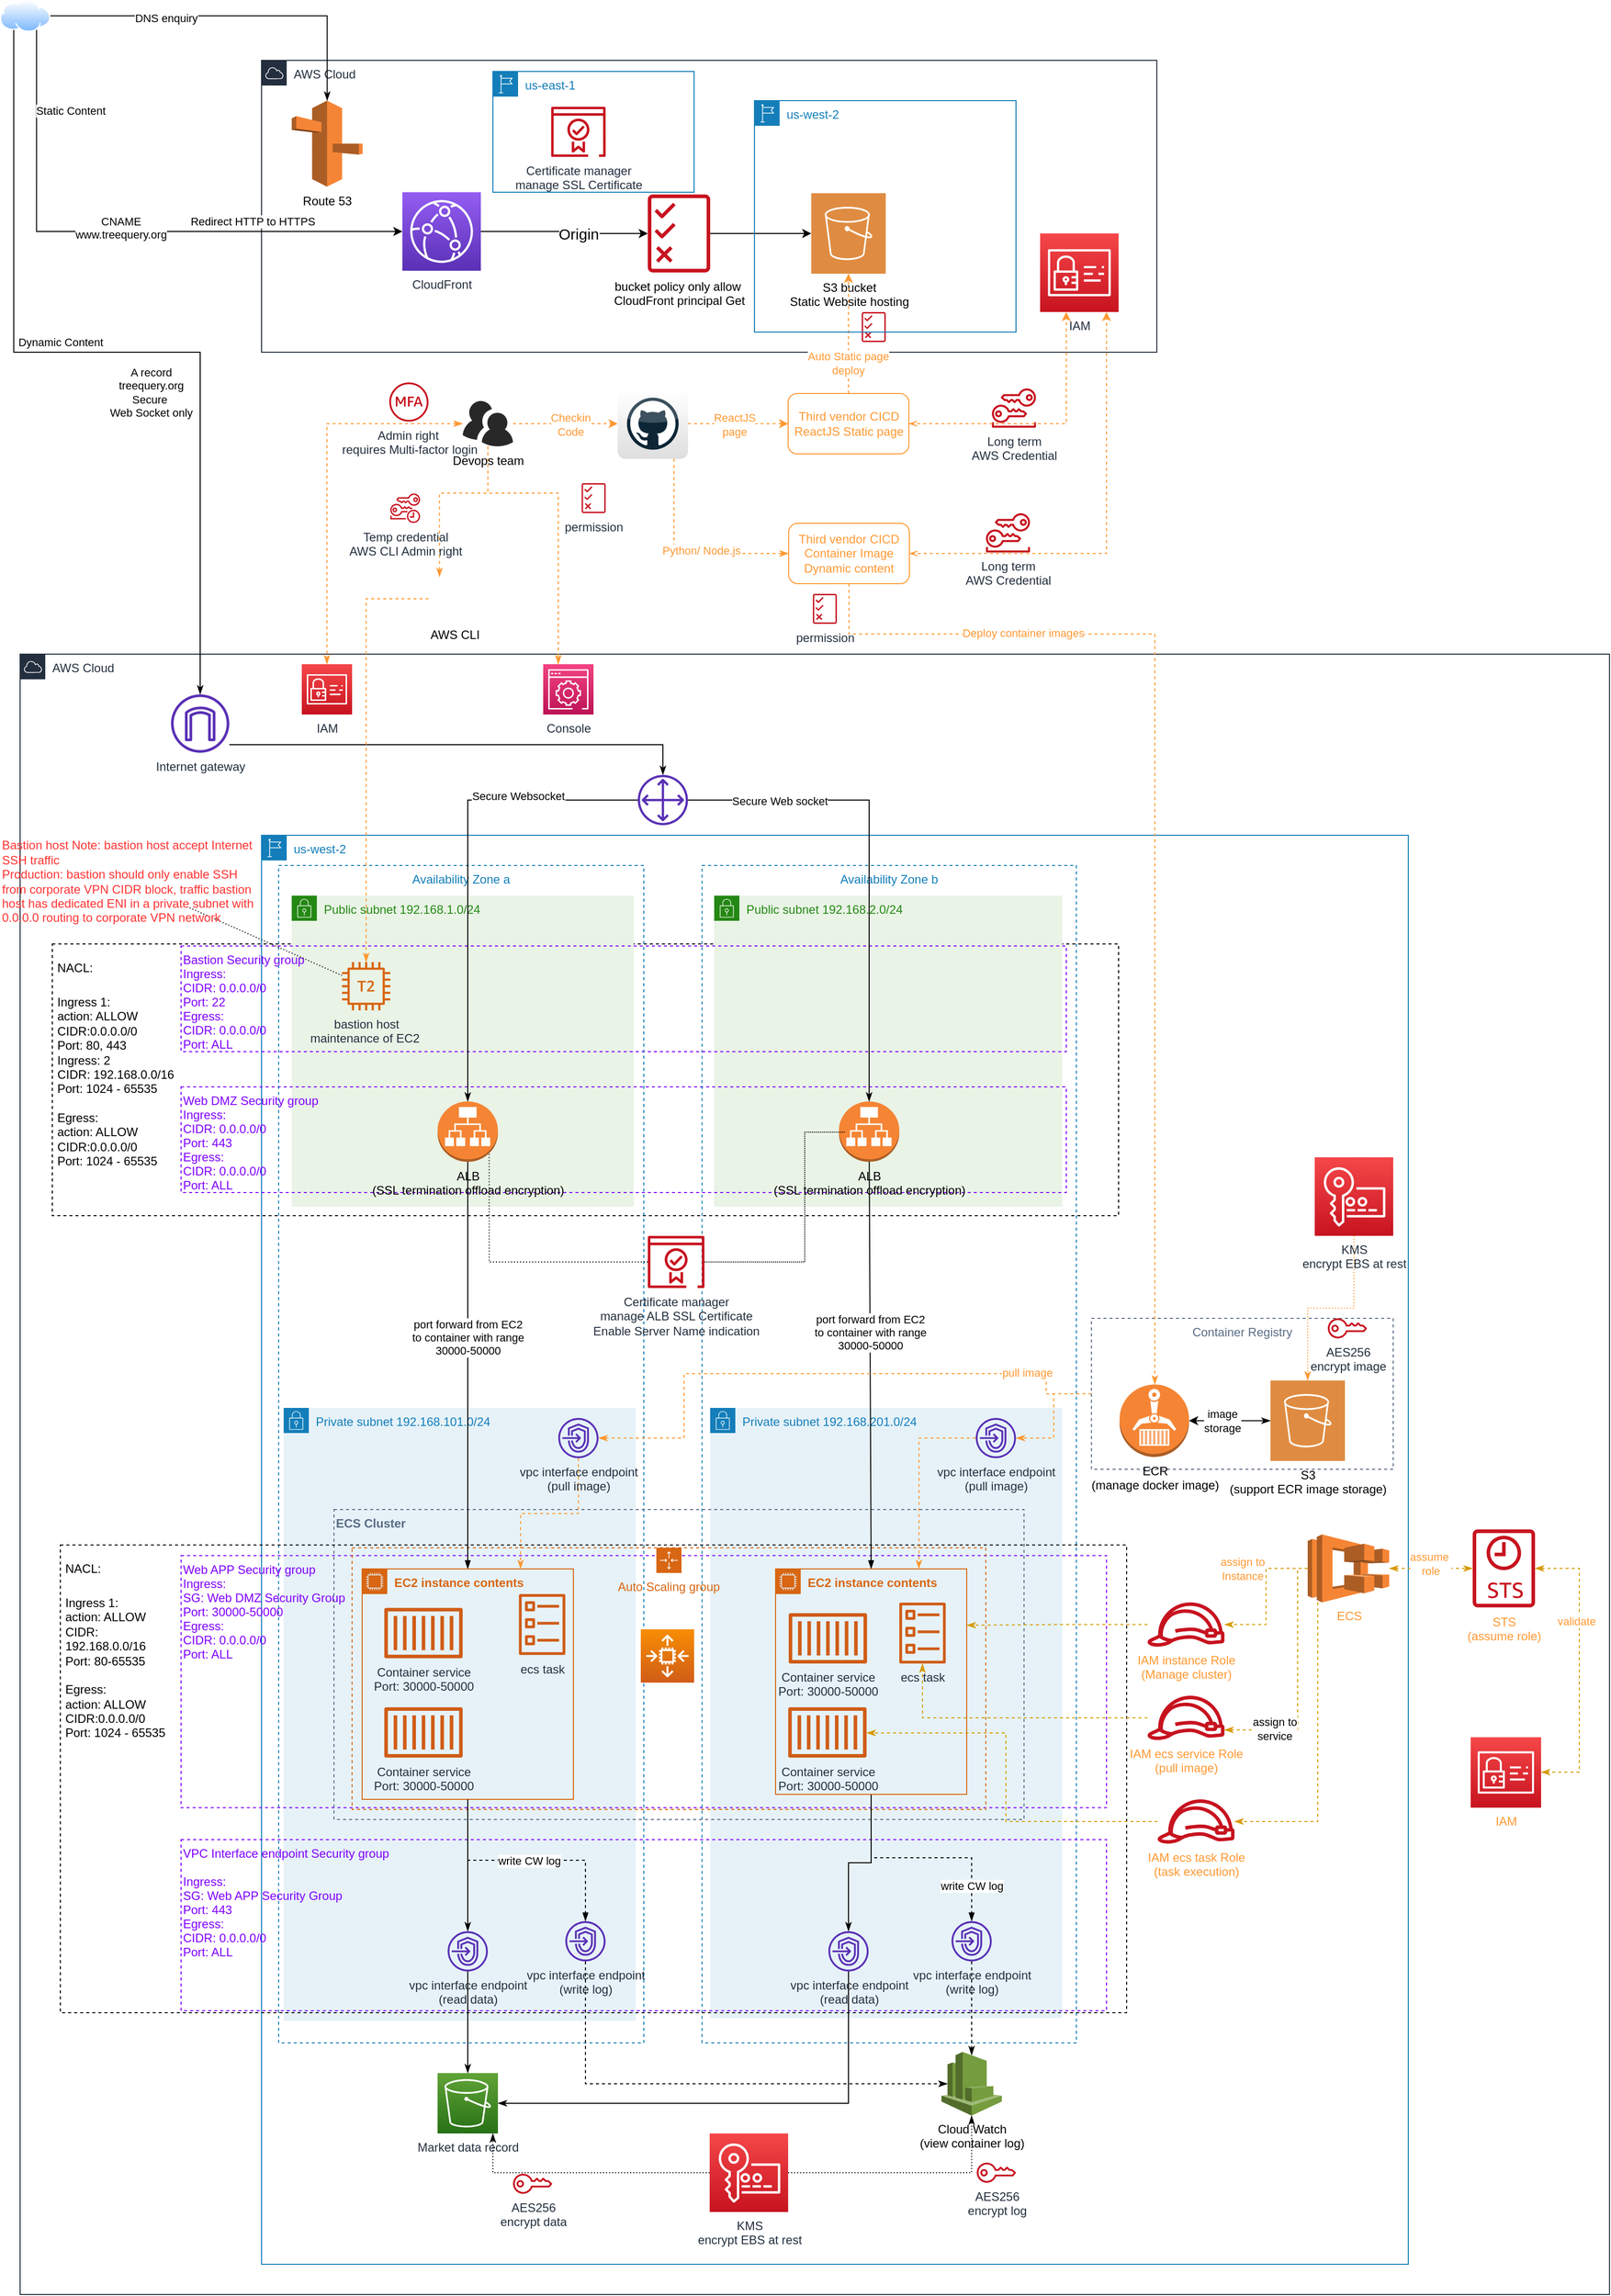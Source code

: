 <mxfile version="13.6.2" type="device"><diagram id="Ht1M8jgEwFfnCIfOTk4-" name="Page-1"><mxGraphModel dx="1186" dy="-230" grid="1" gridSize="10" guides="1" tooltips="1" connect="1" arrows="1" fold="1" page="1" pageScale="1" pageWidth="1169" pageHeight="827" math="0" shadow="0"><root><mxCell id="0"/><mxCell id="1" parent="0"/><mxCell id="9s7jLulHW6AV7Eh4CrmT-153" value="AWS Cloud" style="points=[[0,0],[0.25,0],[0.5,0],[0.75,0],[1,0],[1,0.25],[1,0.5],[1,0.75],[1,1],[0.75,1],[0.5,1],[0.25,1],[0,1],[0,0.75],[0,0.5],[0,0.25]];outlineConnect=0;gradientColor=none;html=1;whiteSpace=wrap;fontSize=12;fontStyle=0;shape=mxgraph.aws4.group;grIcon=mxgraph.aws4.group_aws_cloud;strokeColor=#232F3E;fillColor=none;verticalAlign=top;align=left;spacingLeft=30;fontColor=#232F3E;dashed=0;" parent="1" vertex="1"><mxGeometry x="30" y="1510" width="1580" height="1630" as="geometry"/></mxCell><mxCell id="9s7jLulHW6AV7Eh4CrmT-31" value="&lt;h1&gt;&lt;span style=&quot;font-size: 12px ; font-weight: normal&quot;&gt;NACL:&lt;/span&gt;&lt;br&gt;&lt;/h1&gt;&lt;div&gt;&lt;span style=&quot;font-size: 12px ; font-weight: normal&quot;&gt;Ingress 1:&lt;/span&gt;&lt;/div&gt;&lt;div&gt;&lt;span style=&quot;font-size: 12px ; font-weight: normal&quot;&gt;action: ALLOW&lt;/span&gt;&lt;/div&gt;&lt;div&gt;&lt;span style=&quot;font-size: 12px ; font-weight: normal&quot;&gt;CIDR:0.0.0.0/0&lt;/span&gt;&lt;/div&gt;&lt;div&gt;&lt;span style=&quot;font-size: 12px ; font-weight: normal&quot;&gt;Port: 80, 443&lt;/span&gt;&lt;/div&gt;&lt;div&gt;Ingress: 2&lt;/div&gt;&lt;div&gt;CIDR: 192.168.0.0/16&lt;/div&gt;&lt;div&gt;Port: 1024 - 65535&lt;/div&gt;&lt;div&gt;&lt;span style=&quot;font-size: 12px ; font-weight: normal&quot;&gt;&lt;br&gt;&lt;/span&gt;&lt;/div&gt;&lt;div&gt;&lt;span style=&quot;font-size: 12px ; font-weight: normal&quot;&gt;Egress:&lt;/span&gt;&lt;/div&gt;&lt;div&gt;action: ALLOW&lt;/div&gt;&lt;div&gt;&lt;div&gt;CIDR:0.0.0.0/0&lt;/div&gt;&lt;div&gt;Port: 1024 - 65535&lt;/div&gt;&lt;/div&gt;&lt;div&gt;&lt;span style=&quot;color: rgba(0 , 0 , 0 , 0) ; font-family: monospace ; font-size: 0px&quot;&gt;%3CmxGraphModel%3E%3Croot%3E%3CmxCell%20id%3D%220%22%2F%3E%3CmxCell%20id%3D%221%22%20parent%3D%220%22%2F%3E%3CmxCell%20id%3D%222%22%20value%3D%22Public%20subnet%20%26lt%3Bspan%20id%3D%26quot%3BCidrBlock%26quot%3B%20class%3D%26quot%3B%26quot%3B%26gt%3B192.168.2.0%2F24%26lt%3B%2Fspan%26gt%3B%22%20style%3D%22points%3D%5B%5B0%2C0%5D%2C%5B0.25%2C0%5D%2C%5B0.5%2C0%5D%2C%5B0.75%2C0%5D%2C%5B1%2C0%5D%2C%5B1%2C0.25%5D%2C%5B1%2C0.5%5D%2C%5B1%2C0.75%5D%2C%5B1%2C1%5D%2C%5B0.75%2C1%5D%2C%5B0.5%2C1%5D%2C%5B0.25%2C1%5D%2C%5B0%2C1%5D%2C%5B0%2C0.75%5D%2C%5B0%2C0.5%5D%2C%5B0%2C0.25%5D%5D%3BoutlineConnect%3D0%3BgradientColor%3Dnone%3Bhtml%3D1%3BwhiteSpace%3Dwrap%3BfontSize%3D12%3BfontStyle%3D0%3Bshape%3Dmxgraph.aws4.group%3BgrIcon%3Dmxgraph.aws4.group_security_group%3BgrStroke%3D0%3BstrokeColor%3D%23248814%3BfillColor%3D%23E9F3E6%3BverticalAlign%3Dtop%3Balign%3Dleft%3BspacingLeft%3D30%3BfontColor%3D%23248814%3Bdashed%3D0%3B%22%20vertex%3D%221%22%20parent%3D%221%22%3E%3CmxGeometry%20x%3D%221228%22%20y%3D%221776%22%20width%3D%22212%22%20height%3D%22270%22%20as%3D%22geometry%22%2F%3E%3C%2FmxCell%3E%3C%2Froot%3E%3C%2FmxGraphModel%3E&lt;/span&gt;&lt;span style=&quot;font-size: 12px ; font-weight: normal&quot;&gt;&lt;br&gt;&lt;/span&gt;&lt;/div&gt;" style="text;html=1;fillColor=none;spacing=5;spacingTop=-20;whiteSpace=wrap;overflow=hidden;rounded=0;dashed=1;strokeColor=#000000;" parent="1" vertex="1"><mxGeometry x="62" y="1798" width="1060" height="270" as="geometry"/></mxCell><mxCell id="9s7jLulHW6AV7Eh4CrmT-30" value="Public subnet &lt;span id=&quot;CidrBlock&quot; class=&quot;&quot;&gt;192.168.2.0/24&lt;/span&gt;" style="points=[[0,0],[0.25,0],[0.5,0],[0.75,0],[1,0],[1,0.25],[1,0.5],[1,0.75],[1,1],[0.75,1],[0.5,1],[0.25,1],[0,1],[0,0.75],[0,0.5],[0,0.25]];outlineConnect=0;gradientColor=none;html=1;whiteSpace=wrap;fontSize=12;fontStyle=0;shape=mxgraph.aws4.group;grIcon=mxgraph.aws4.group_security_group;grStroke=0;strokeColor=#248814;fillColor=#E9F3E6;verticalAlign=top;align=left;spacingLeft=30;fontColor=#248814;dashed=0;" parent="1" vertex="1"><mxGeometry x="720" y="1750" width="346" height="309" as="geometry"/></mxCell><mxCell id="GlwkWZn54-oPr6vUu2Cj-4" value="Public subnet &lt;span id=&quot;CidrBlock&quot; class=&quot;&quot;&gt;192.168.1.0/24&lt;/span&gt;" style="points=[[0,0],[0.25,0],[0.5,0],[0.75,0],[1,0],[1,0.25],[1,0.5],[1,0.75],[1,1],[0.75,1],[0.5,1],[0.25,1],[0,1],[0,0.75],[0,0.5],[0,0.25]];outlineConnect=0;gradientColor=none;html=1;whiteSpace=wrap;fontSize=12;fontStyle=0;shape=mxgraph.aws4.group;grIcon=mxgraph.aws4.group_security_group;grStroke=0;strokeColor=#248814;fillColor=#E9F3E6;verticalAlign=top;align=left;spacingLeft=30;fontColor=#248814;dashed=0;" parent="1" vertex="1"><mxGeometry x="300" y="1750" width="340" height="309" as="geometry"/></mxCell><mxCell id="9s7jLulHW6AV7Eh4CrmT-139" value="us-west-2" style="points=[[0,0],[0.25,0],[0.5,0],[0.75,0],[1,0],[1,0.25],[1,0.5],[1,0.75],[1,1],[0.75,1],[0.5,1],[0.25,1],[0,1],[0,0.75],[0,0.5],[0,0.25]];outlineConnect=0;gradientColor=none;html=1;whiteSpace=wrap;fontSize=12;fontStyle=0;shape=mxgraph.aws4.group;grIcon=mxgraph.aws4.group_region;strokeColor=#147EBA;fillColor=none;verticalAlign=top;align=left;spacingLeft=30;fontColor=#147EBA;dashed=0;" parent="1" vertex="1"><mxGeometry x="270" y="1690" width="1140" height="1420" as="geometry"/></mxCell><mxCell id="4BcLreimF2q38riagAxe-45" value="Web DMZ Security group&#10;Ingress:&#10;CIDR: 0.0.0.0/0&#10;Port: 443&#10;Egress:&#10;CIDR: 0.0.0.0/0&#10;Port: ALL" style="fillColor=none;dashed=1;verticalAlign=top;fontStyle=0;align=left;fontColor=#7F00FF;strokeColor=#7F00FF;" parent="1" vertex="1"><mxGeometry x="190" y="1940" width="880" height="105" as="geometry"/></mxCell><mxCell id="GlwkWZn54-oPr6vUu2Cj-3" value="Availability Zone b" style="fillColor=none;strokeColor=#147EBA;dashed=1;verticalAlign=top;fontStyle=0;fontColor=#147EBA;" parent="1" vertex="1"><mxGeometry x="707.91" y="1720" width="372.09" height="1170" as="geometry"/></mxCell><mxCell id="9s7jLulHW6AV7Eh4CrmT-35" value="Bastion Security group&#10;Ingress:&#10;CIDR: 0.0.0.0/0&#10;Port: 22&#10;Egress:&#10;CIDR: 0.0.0.0/0&#10;Port: ALL" style="fillColor=none;dashed=1;verticalAlign=top;fontStyle=0;align=left;fontColor=#7F00FF;strokeColor=#7F00FF;" parent="1" vertex="1"><mxGeometry x="190" y="1800" width="880" height="105" as="geometry"/></mxCell><mxCell id="GlwkWZn54-oPr6vUu2Cj-2" value="Availability Zone a" style="fillColor=none;strokeColor=#147EBA;dashed=1;verticalAlign=top;fontStyle=0;fontColor=#147EBA;" parent="1" vertex="1"><mxGeometry x="287" y="1720" width="363" height="1170" as="geometry"/></mxCell><mxCell id="9s7jLulHW6AV7Eh4CrmT-27" value="AWS Cloud" style="points=[[0,0],[0.25,0],[0.5,0],[0.75,0],[1,0],[1,0.25],[1,0.5],[1,0.75],[1,1],[0.75,1],[0.5,1],[0.25,1],[0,1],[0,0.75],[0,0.5],[0,0.25]];outlineConnect=0;gradientColor=none;html=1;whiteSpace=wrap;fontSize=12;fontStyle=0;shape=mxgraph.aws4.group;grIcon=mxgraph.aws4.group_aws_cloud;strokeColor=#232F3E;fillColor=none;verticalAlign=top;align=left;spacingLeft=30;fontColor=#232F3E;dashed=0;" parent="1" vertex="1"><mxGeometry x="270" y="920" width="890" height="290" as="geometry"/></mxCell><mxCell id="GlwkWZn54-oPr6vUu2Cj-5" value="Private subnet &lt;span id=&quot;CidrBlock&quot; class=&quot;&quot;&gt;192.168.201.0/24&lt;/span&gt;" style="points=[[0,0],[0.25,0],[0.5,0],[0.75,0],[1,0],[1,0.25],[1,0.5],[1,0.75],[1,1],[0.75,1],[0.5,1],[0.25,1],[0,1],[0,0.75],[0,0.5],[0,0.25]];outlineConnect=0;gradientColor=none;html=1;whiteSpace=wrap;fontSize=12;fontStyle=0;shape=mxgraph.aws4.group;grIcon=mxgraph.aws4.group_security_group;grStroke=0;strokeColor=#147EBA;fillColor=#E6F2F8;verticalAlign=top;align=left;spacingLeft=30;fontColor=#147EBA;dashed=0;" parent="1" vertex="1"><mxGeometry x="716" y="2259" width="350" height="606.5" as="geometry"/></mxCell><mxCell id="GlwkWZn54-oPr6vUu2Cj-12" value="" style="outlineConnect=0;fontColor=#232F3E;gradientColor=#F78E04;gradientDirection=north;fillColor=#D05C17;strokeColor=#ffffff;dashed=0;verticalLabelPosition=bottom;verticalAlign=top;align=center;html=1;fontSize=12;fontStyle=0;aspect=fixed;shape=mxgraph.aws4.resourceIcon;resIcon=mxgraph.aws4.auto_scaling2;" parent="1" vertex="1"><mxGeometry x="647" y="2479" width="53" height="53" as="geometry"/></mxCell><mxCell id="GlwkWZn54-oPr6vUu2Cj-8" value="Private subnet &lt;span id=&quot;CidrBlock&quot; class=&quot;&quot;&gt;192.168.101.0/24&lt;/span&gt;" style="points=[[0,0],[0.25,0],[0.5,0],[0.75,0],[1,0],[1,0.25],[1,0.5],[1,0.75],[1,1],[0.75,1],[0.5,1],[0.25,1],[0,1],[0,0.75],[0,0.5],[0,0.25]];outlineConnect=0;gradientColor=none;html=1;whiteSpace=wrap;fontSize=12;fontStyle=0;shape=mxgraph.aws4.group;grIcon=mxgraph.aws4.group_security_group;grStroke=0;strokeColor=#147EBA;fillColor=#E6F2F8;verticalAlign=top;align=left;spacingLeft=30;fontColor=#147EBA;dashed=0;" parent="1" vertex="1"><mxGeometry x="292" y="2259" width="350" height="609" as="geometry"/></mxCell><mxCell id="9s7jLulHW6AV7Eh4CrmT-136" style="edgeStyle=orthogonalEdgeStyle;rounded=0;orthogonalLoop=1;jettySize=auto;html=1;startArrow=none;startFill=0;endArrow=classicThin;endFill=1;fontColor=#000000;" parent="1" source="GlwkWZn54-oPr6vUu2Cj-14" target="GlwkWZn54-oPr6vUu2Cj-17" edge="1"><mxGeometry relative="1" as="geometry"><Array as="points"><mxPoint x="669" y="1600"/></Array></mxGeometry></mxCell><mxCell id="9s7jLulHW6AV7Eh4CrmT-48" value="VPC Interface endpoint Security group&#10;&#10;Ingress:&#10;SG: Web APP Security Group&#10;Port: 443&#10;Egress:&#10;CIDR: 0.0.0.0/0&#10;Port: ALL" style="fillColor=none;dashed=1;verticalAlign=top;fontStyle=0;align=left;strokeColor=#7F00FF;fontColor=#7F00FF;" parent="1" vertex="1"><mxGeometry x="190" y="2688" width="920" height="170" as="geometry"/></mxCell><mxCell id="GlwkWZn54-oPr6vUu2Cj-14" value="Internet gateway" style="outlineConnect=0;fontColor=#232F3E;gradientColor=none;fillColor=#5A30B5;strokeColor=none;dashed=0;verticalLabelPosition=bottom;verticalAlign=top;align=center;html=1;fontSize=12;fontStyle=0;aspect=fixed;pointerEvents=1;shape=mxgraph.aws4.internet_gateway;" parent="1" vertex="1"><mxGeometry x="180" y="1550" width="58" height="58" as="geometry"/></mxCell><mxCell id="9s7jLulHW6AV7Eh4CrmT-45" value="Web APP Security group&#10;Ingress:&#10;SG: Web DMZ Security Group&#10;Port: 30000-50000&#10;Egress:&#10;CIDR: 0.0.0.0/0&#10;Port: ALL&#10;" style="fillColor=none;dashed=1;verticalAlign=top;fontStyle=0;align=left;strokeColor=#7F00FF;fontColor=#7F00FF;" parent="1" vertex="1"><mxGeometry x="190" y="2405.75" width="920" height="250.5" as="geometry"/></mxCell><mxCell id="9s7jLulHW6AV7Eh4CrmT-86" style="edgeStyle=orthogonalEdgeStyle;rounded=0;orthogonalLoop=1;jettySize=auto;html=1;startArrow=none;startFill=0;endArrow=classicThin;endFill=1;fontColor=#7F00FF;" parent="1" source="GlwkWZn54-oPr6vUu2Cj-17" target="9s7jLulHW6AV7Eh4CrmT-32" edge="1"><mxGeometry relative="1" as="geometry"/></mxCell><mxCell id="9s7jLulHW6AV7Eh4CrmT-133" value="Secure Websocket" style="edgeLabel;html=1;align=center;verticalAlign=middle;resizable=0;points=[];fontColor=#000000;" parent="9s7jLulHW6AV7Eh4CrmT-86" vertex="1" connectable="0"><mxGeometry x="-0.491" y="-4" relative="1" as="geometry"><mxPoint as="offset"/></mxGeometry></mxCell><mxCell id="9s7jLulHW6AV7Eh4CrmT-87" style="edgeStyle=orthogonalEdgeStyle;rounded=0;orthogonalLoop=1;jettySize=auto;html=1;entryX=0.5;entryY=0;entryDx=0;entryDy=0;entryPerimeter=0;startArrow=none;startFill=0;endArrow=classicThin;endFill=1;fontColor=#7F00FF;" parent="1" source="GlwkWZn54-oPr6vUu2Cj-17" target="9s7jLulHW6AV7Eh4CrmT-33" edge="1"><mxGeometry relative="1" as="geometry"/></mxCell><mxCell id="9s7jLulHW6AV7Eh4CrmT-134" value="Secure Web socket" style="edgeLabel;html=1;align=center;verticalAlign=middle;resizable=0;points=[];fontColor=#000000;" parent="9s7jLulHW6AV7Eh4CrmT-87" vertex="1" connectable="0"><mxGeometry x="-0.621" y="-1" relative="1" as="geometry"><mxPoint as="offset"/></mxGeometry></mxCell><mxCell id="GlwkWZn54-oPr6vUu2Cj-17" value="" style="outlineConnect=0;fontColor=#232F3E;gradientColor=none;fillColor=#5A30B5;strokeColor=none;dashed=0;verticalLabelPosition=bottom;verticalAlign=top;align=center;html=1;fontSize=12;fontStyle=0;aspect=fixed;pointerEvents=1;shape=mxgraph.aws4.customer_gateway;" parent="1" vertex="1"><mxGeometry x="644" y="1630" width="50" height="50" as="geometry"/></mxCell><mxCell id="9s7jLulHW6AV7Eh4CrmT-156" style="edgeStyle=orthogonalEdgeStyle;rounded=0;orthogonalLoop=1;jettySize=auto;html=1;startArrow=none;startFill=0;endArrow=classicThin;endFill=1;fontColor=#000000;" parent="1" source="GlwkWZn54-oPr6vUu2Cj-23" target="9s7jLulHW6AV7Eh4CrmT-155" edge="1"><mxGeometry relative="1" as="geometry"/></mxCell><mxCell id="9s7jLulHW6AV7Eh4CrmT-157" value="DNS enquiry" style="edgeLabel;html=1;align=center;verticalAlign=middle;resizable=0;points=[];fontColor=#000000;" parent="9s7jLulHW6AV7Eh4CrmT-156" vertex="1" connectable="0"><mxGeometry x="-0.362" y="-2" relative="1" as="geometry"><mxPoint as="offset"/></mxGeometry></mxCell><mxCell id="GlwkWZn54-oPr6vUu2Cj-23" value="" style="aspect=fixed;perimeter=ellipsePerimeter;html=1;align=center;shadow=0;dashed=0;spacingTop=3;image;image=img/lib/active_directory/internet_cloud.svg;" parent="1" vertex="1"><mxGeometry x="10" y="860" width="50" height="31.5" as="geometry"/></mxCell><mxCell id="GlwkWZn54-oPr6vUu2Cj-44" value="Auto Scaling group" style="points=[[0,0],[0.25,0],[0.5,0],[0.75,0],[1,0],[1,0.25],[1,0.5],[1,0.75],[1,1],[0.75,1],[0.5,1],[0.25,1],[0,1],[0,0.75],[0,0.5],[0,0.25]];outlineConnect=0;gradientColor=none;html=1;whiteSpace=wrap;fontSize=12;fontStyle=0;shape=mxgraph.aws4.groupCenter;grIcon=mxgraph.aws4.group_auto_scaling_group;grStroke=1;strokeColor=#D86613;fillColor=none;verticalAlign=top;align=center;fontColor=#D86613;dashed=1;spacingTop=25;" parent="1" vertex="1"><mxGeometry x="360" y="2398" width="630" height="260" as="geometry"/></mxCell><mxCell id="4BcLreimF2q38riagAxe-6" value="ECS Cluster" style="fillColor=none;strokeColor=#5A6C86;dashed=1;verticalAlign=top;fontStyle=1;fontColor=#5A6C86;align=left;" parent="1" vertex="1"><mxGeometry x="342" y="2360" width="686" height="308" as="geometry"/></mxCell><mxCell id="9s7jLulHW6AV7Eh4CrmT-125" style="edgeStyle=orthogonalEdgeStyle;rounded=0;orthogonalLoop=1;jettySize=auto;html=1;startArrow=none;startFill=0;endArrow=classicThin;endFill=1;fontColor=#000000;exitX=0.25;exitY=1;exitDx=0;exitDy=0;" parent="1" source="GlwkWZn54-oPr6vUu2Cj-23" target="GlwkWZn54-oPr6vUu2Cj-14" edge="1"><mxGeometry relative="1" as="geometry"><mxPoint x="90" y="1190" as="sourcePoint"/><Array as="points"><mxPoint x="23" y="1210"/><mxPoint x="209" y="1210"/></Array></mxGeometry></mxCell><mxCell id="9s7jLulHW6AV7Eh4CrmT-126" value="A record&lt;br&gt;treequery.org&lt;br&gt;Secure&amp;nbsp;&lt;br&gt;Web Socket only" style="edgeLabel;html=1;align=center;verticalAlign=middle;resizable=0;points=[];fontColor=#000000;" parent="9s7jLulHW6AV7Eh4CrmT-125" vertex="1" connectable="0"><mxGeometry x="-0.156" y="-2" relative="1" as="geometry"><mxPoint x="99.52" y="37.93" as="offset"/></mxGeometry></mxCell><mxCell id="9s7jLulHW6AV7Eh4CrmT-144" value="Dynamic Content" style="edgeLabel;html=1;align=center;verticalAlign=middle;resizable=0;points=[];fontColor=#000000;" parent="9s7jLulHW6AV7Eh4CrmT-125" vertex="1" connectable="0"><mxGeometry x="-0.421" y="1" relative="1" as="geometry"><mxPoint x="45.51" y="64.92" as="offset"/></mxGeometry></mxCell><mxCell id="4BcLreimF2q38riagAxe-30" style="edgeStyle=orthogonalEdgeStyle;rounded=0;orthogonalLoop=1;jettySize=auto;html=1;endArrow=none;endFill=0;startArrow=classic;startFill=1;entryX=0.75;entryY=1;entryDx=0;entryDy=0;" parent="1" source="4BcLreimF2q38riagAxe-21" target="GlwkWZn54-oPr6vUu2Cj-23" edge="1"><mxGeometry relative="1" as="geometry"><mxPoint x="100" y="970" as="targetPoint"/></mxGeometry></mxCell><mxCell id="4BcLreimF2q38riagAxe-31" value="&lt;br&gt;CNAME&lt;br&gt;www.treequery.org" style="edgeLabel;html=1;align=center;verticalAlign=middle;resizable=0;points=[];" parent="4BcLreimF2q38riagAxe-30" vertex="1" connectable="0"><mxGeometry x="-0.504" y="2" relative="1" as="geometry"><mxPoint x="-140" y="-12.07" as="offset"/></mxGeometry></mxCell><mxCell id="4BcLreimF2q38riagAxe-42" value="Redirect HTTP to HTTPS" style="edgeLabel;html=1;align=center;verticalAlign=middle;resizable=0;points=[];" parent="4BcLreimF2q38riagAxe-30" vertex="1" connectable="0"><mxGeometry x="0.153" y="2" relative="1" as="geometry"><mxPoint x="175.33" y="-12.07" as="offset"/></mxGeometry></mxCell><mxCell id="9s7jLulHW6AV7Eh4CrmT-143" value="Static Content" style="edgeLabel;html=1;align=center;verticalAlign=middle;resizable=0;points=[];fontColor=#000000;" parent="4BcLreimF2q38riagAxe-30" vertex="1" connectable="0"><mxGeometry x="-0.339" y="2" relative="1" as="geometry"><mxPoint x="-143.33" y="-122.07" as="offset"/></mxGeometry></mxCell><mxCell id="4BcLreimF2q38riagAxe-36" style="edgeStyle=orthogonalEdgeStyle;rounded=0;orthogonalLoop=1;jettySize=auto;html=1;startArrow=none;startFill=0;endArrow=classic;endFill=1;" parent="1" source="4BcLreimF2q38riagAxe-21" target="9s7jLulHW6AV7Eh4CrmT-10" edge="1"><mxGeometry relative="1" as="geometry"/></mxCell><mxCell id="4BcLreimF2q38riagAxe-37" value="&lt;font style=&quot;font-size: 15px&quot;&gt;Origin&lt;/font&gt;" style="edgeLabel;html=1;align=center;verticalAlign=middle;resizable=0;points=[];" parent="4BcLreimF2q38riagAxe-36" vertex="1" connectable="0"><mxGeometry x="0.171" relative="1" as="geometry"><mxPoint as="offset"/></mxGeometry></mxCell><mxCell id="4BcLreimF2q38riagAxe-21" value="CloudFront" style="outlineConnect=0;fontColor=#232F3E;gradientColor=#945DF2;gradientDirection=north;fillColor=#5A30B5;strokeColor=#ffffff;dashed=0;verticalLabelPosition=bottom;verticalAlign=top;align=center;html=1;fontSize=12;fontStyle=0;aspect=fixed;shape=mxgraph.aws4.resourceIcon;resIcon=mxgraph.aws4.cloudfront;" parent="1" vertex="1"><mxGeometry x="410" y="1051" width="78" height="78" as="geometry"/></mxCell><mxCell id="4BcLreimF2q38riagAxe-23" value="S3 bucket&lt;br&gt;Static Website hosting" style="pointerEvents=1;shadow=0;dashed=0;html=1;strokeColor=none;fillColor=#DF8C42;labelPosition=center;verticalLabelPosition=bottom;verticalAlign=top;align=center;outlineConnect=0;shape=mxgraph.veeam2.aws_s3;" parent="1" vertex="1"><mxGeometry x="816.5" y="1052" width="74" height="80" as="geometry"/></mxCell><mxCell id="9s7jLulHW6AV7Eh4CrmT-38" style="rounded=0;orthogonalLoop=1;jettySize=auto;html=1;startArrow=none;startFill=0;dashed=1;dashPattern=1 2;endArrow=none;endFill=0;" parent="1" source="4BcLreimF2q38riagAxe-50" target="9s7jLulHW6AV7Eh4CrmT-34" edge="1"><mxGeometry relative="1" as="geometry"><mxPoint x="480" y="2099" as="targetPoint"/></mxGeometry></mxCell><mxCell id="4BcLreimF2q38riagAxe-50" value="Bastion host Note: bastion host accept Internet SSH traffic&lt;br&gt;Production: bastion should only enable SSH from corporate VPN CIDR block, traffic bastion host has dedicated ENI in a private subnet with 0.0.0.0 routing to corporate VPN network" style="text;html=1;strokeColor=none;fillColor=none;align=left;verticalAlign=middle;whiteSpace=wrap;rounded=0;fontColor=#FF3333;" parent="1" vertex="1"><mxGeometry x="10" y="1710" width="260" height="52" as="geometry"/></mxCell><mxCell id="9s7jLulHW6AV7Eh4CrmT-5" value="IAM" style="outlineConnect=0;fontColor=#232F3E;gradientColor=#F54749;gradientDirection=north;fillColor=#C7131F;strokeColor=#ffffff;dashed=0;verticalLabelPosition=bottom;verticalAlign=top;align=center;html=1;fontSize=12;fontStyle=0;aspect=fixed;shape=mxgraph.aws4.resourceIcon;resIcon=mxgraph.aws4.identity_and_access_management;" parent="1" vertex="1"><mxGeometry x="1044" y="1092" width="78" height="78" as="geometry"/></mxCell><mxCell id="9s7jLulHW6AV7Eh4CrmT-6" value="Long term&lt;br&gt;AWS Credential" style="outlineConnect=0;fontColor=#232F3E;gradientColor=none;fillColor=#C7131F;strokeColor=none;dashed=0;verticalLabelPosition=bottom;verticalAlign=top;align=center;html=1;fontSize=12;fontStyle=0;aspect=fixed;pointerEvents=1;shape=mxgraph.aws4.long_term_security_credential;" parent="1" vertex="1"><mxGeometry x="995.91" y="1246" width="44.09" height="39" as="geometry"/></mxCell><mxCell id="9s7jLulHW6AV7Eh4CrmT-15" style="edgeStyle=orthogonalEdgeStyle;rounded=0;orthogonalLoop=1;jettySize=auto;html=1;entryX=0;entryY=0.5;entryDx=0;entryDy=0;fontColor=#FF9933;strokeColor=#FF9933;dashed=1;" parent="1" source="9s7jLulHW6AV7Eh4CrmT-9" target="9s7jLulHW6AV7Eh4CrmT-14" edge="1"><mxGeometry relative="1" as="geometry"/></mxCell><mxCell id="9s7jLulHW6AV7Eh4CrmT-22" value="&lt;font color=&quot;#ff9933&quot;&gt;ReactJS&lt;br&gt;page&lt;/font&gt;" style="edgeLabel;html=1;align=center;verticalAlign=middle;resizable=0;points=[];" parent="9s7jLulHW6AV7Eh4CrmT-15" vertex="1" connectable="0"><mxGeometry x="-0.078" y="-1" relative="1" as="geometry"><mxPoint as="offset"/></mxGeometry></mxCell><mxCell id="9s7jLulHW6AV7Eh4CrmT-145" style="edgeStyle=orthogonalEdgeStyle;rounded=0;orthogonalLoop=1;jettySize=auto;html=1;entryX=0;entryY=0.5;entryDx=0;entryDy=0;startArrow=none;startFill=0;endArrow=classicThin;endFill=1;fontColor=#FF9933;strokeColor=#FF9933;dashed=1;" parent="1" source="9s7jLulHW6AV7Eh4CrmT-9" target="9s7jLulHW6AV7Eh4CrmT-142" edge="1"><mxGeometry relative="1" as="geometry"><Array as="points"><mxPoint x="680" y="1410"/></Array></mxGeometry></mxCell><mxCell id="9s7jLulHW6AV7Eh4CrmT-146" value="&lt;font color=&quot;#ff9933&quot;&gt;Python/ Node.js&lt;/font&gt;" style="edgeLabel;html=1;align=center;verticalAlign=middle;resizable=0;points=[];fontColor=#000000;" parent="9s7jLulHW6AV7Eh4CrmT-145" vertex="1" connectable="0"><mxGeometry x="-0.125" y="27" relative="1" as="geometry"><mxPoint as="offset"/></mxGeometry></mxCell><mxCell id="9s7jLulHW6AV7Eh4CrmT-9" value="" style="dashed=0;outlineConnect=0;html=1;align=center;labelPosition=center;verticalLabelPosition=bottom;verticalAlign=top;shape=mxgraph.webicons.github;gradientColor=#DFDEDE" parent="1" vertex="1"><mxGeometry x="624" y="1246" width="70" height="70" as="geometry"/></mxCell><mxCell id="9s7jLulHW6AV7Eh4CrmT-24" style="edgeStyle=orthogonalEdgeStyle;rounded=0;orthogonalLoop=1;jettySize=auto;html=1;startArrow=none;startFill=0;" parent="1" source="9s7jLulHW6AV7Eh4CrmT-10" target="4BcLreimF2q38riagAxe-23" edge="1"><mxGeometry relative="1" as="geometry"/></mxCell><mxCell id="9s7jLulHW6AV7Eh4CrmT-10" value="&lt;span style=&quot;color: rgb(0 , 0 , 0)&quot;&gt;bucket policy only allow&amp;nbsp;&lt;/span&gt;&lt;br style=&quot;color: rgb(0 , 0 , 0)&quot;&gt;&lt;span style=&quot;color: rgb(0 , 0 , 0)&quot;&gt;CloudFront principal Get&lt;/span&gt;" style="outlineConnect=0;fontColor=#232F3E;gradientColor=none;fillColor=#C7131F;strokeColor=none;dashed=0;verticalLabelPosition=bottom;verticalAlign=top;align=center;html=1;fontSize=12;fontStyle=0;aspect=fixed;pointerEvents=1;shape=mxgraph.aws4.permissions;" parent="1" vertex="1"><mxGeometry x="654" y="1053" width="62" height="78" as="geometry"/></mxCell><mxCell id="9s7jLulHW6AV7Eh4CrmT-17" style="edgeStyle=orthogonalEdgeStyle;rounded=0;orthogonalLoop=1;jettySize=auto;html=1;startArrow=openThin;startFill=0;fontColor=#FF9933;strokeColor=#FF9933;dashed=1;" parent="1" source="9s7jLulHW6AV7Eh4CrmT-14" target="9s7jLulHW6AV7Eh4CrmT-5" edge="1"><mxGeometry relative="1" as="geometry"><Array as="points"><mxPoint x="1070" y="1281"/></Array></mxGeometry></mxCell><mxCell id="9s7jLulHW6AV7Eh4CrmT-18" style="edgeStyle=orthogonalEdgeStyle;rounded=0;orthogonalLoop=1;jettySize=auto;html=1;startArrow=none;startFill=0;dashed=1;strokeColor=#FF9933;" parent="1" source="9s7jLulHW6AV7Eh4CrmT-14" target="4BcLreimF2q38riagAxe-23" edge="1"><mxGeometry relative="1" as="geometry"/></mxCell><mxCell id="9s7jLulHW6AV7Eh4CrmT-19" value="&lt;font color=&quot;#ff9933&quot;&gt;Auto Static page&lt;br&gt;deploy&lt;/font&gt;" style="edgeLabel;html=1;align=center;verticalAlign=middle;resizable=0;points=[];" parent="9s7jLulHW6AV7Eh4CrmT-18" vertex="1" connectable="0"><mxGeometry x="-0.491" y="1" relative="1" as="geometry"><mxPoint as="offset"/></mxGeometry></mxCell><mxCell id="9s7jLulHW6AV7Eh4CrmT-14" value="&lt;font color=&quot;#ff9933&quot;&gt;Third vendor CICD&lt;br&gt;ReactJS Static page&lt;/font&gt;" style="rounded=1;whiteSpace=wrap;html=1;strokeColor=#FF9933;" parent="1" vertex="1"><mxGeometry x="793.5" y="1251" width="120" height="60" as="geometry"/></mxCell><mxCell id="9s7jLulHW6AV7Eh4CrmT-20" style="edgeStyle=orthogonalEdgeStyle;rounded=0;orthogonalLoop=1;jettySize=auto;html=1;startArrow=none;startFill=0;fontColor=#FF9933;strokeColor=#FF9933;dashed=1;" parent="1" source="9s7jLulHW6AV7Eh4CrmT-16" target="9s7jLulHW6AV7Eh4CrmT-9" edge="1"><mxGeometry relative="1" as="geometry"/></mxCell><mxCell id="9s7jLulHW6AV7Eh4CrmT-21" value="&lt;font color=&quot;#ff9933&quot;&gt;Checkin&lt;br&gt;Code&lt;/font&gt;" style="edgeLabel;html=1;align=center;verticalAlign=middle;resizable=0;points=[];" parent="9s7jLulHW6AV7Eh4CrmT-20" vertex="1" connectable="0"><mxGeometry x="0.096" y="-1" relative="1" as="geometry"><mxPoint as="offset"/></mxGeometry></mxCell><mxCell id="9s7jLulHW6AV7Eh4CrmT-117" style="edgeStyle=orthogonalEdgeStyle;rounded=0;orthogonalLoop=1;jettySize=auto;html=1;startArrow=classicThin;startFill=1;endArrow=classicThin;endFill=1;fontColor=#000000;strokeColor=#FF9933;dashed=1;" parent="1" source="9s7jLulHW6AV7Eh4CrmT-16" target="9s7jLulHW6AV7Eh4CrmT-63" edge="1"><mxGeometry relative="1" as="geometry"/></mxCell><mxCell id="9s7jLulHW6AV7Eh4CrmT-119" style="edgeStyle=orthogonalEdgeStyle;rounded=0;orthogonalLoop=1;jettySize=auto;html=1;entryX=0.25;entryY=0;entryDx=0;entryDy=0;startArrow=none;startFill=0;endArrow=classicThin;endFill=1;fontColor=#000000;strokeColor=#FF9933;dashed=1;" parent="1" source="9s7jLulHW6AV7Eh4CrmT-16" target="9s7jLulHW6AV7Eh4CrmT-37" edge="1"><mxGeometry relative="1" as="geometry"><Array as="points"><mxPoint x="495" y="1350"/><mxPoint x="447" y="1350"/></Array></mxGeometry></mxCell><mxCell id="9s7jLulHW6AV7Eh4CrmT-120" style="edgeStyle=orthogonalEdgeStyle;rounded=0;orthogonalLoop=1;jettySize=auto;html=1;startArrow=none;startFill=0;endArrow=classicThin;endFill=1;fontColor=#000000;strokeColor=#FF9933;dashed=1;" parent="1" source="9s7jLulHW6AV7Eh4CrmT-16" target="9s7jLulHW6AV7Eh4CrmT-62" edge="1"><mxGeometry relative="1" as="geometry"><Array as="points"><mxPoint x="495" y="1350"/><mxPoint x="565" y="1350"/></Array></mxGeometry></mxCell><mxCell id="9s7jLulHW6AV7Eh4CrmT-16" value="Devops team" style="verticalLabelPosition=bottom;html=1;fillColor=#282828;strokeColor=none;verticalAlign=top;pointerEvents=1;align=center;shape=mxgraph.cisco_safe.people_places_things_icons.icon9;" parent="1" vertex="1"><mxGeometry x="470" y="1258.5" width="50" height="45" as="geometry"/></mxCell><mxCell id="9s7jLulHW6AV7Eh4CrmT-23" value="" style="outlineConnect=0;fontColor=#232F3E;gradientColor=none;fillColor=#C7131F;strokeColor=none;dashed=0;verticalLabelPosition=bottom;verticalAlign=top;align=center;html=1;fontSize=12;fontStyle=0;aspect=fixed;pointerEvents=1;shape=mxgraph.aws4.permissions;" parent="1" vertex="1"><mxGeometry x="866.66" y="1170" width="23.84" height="30" as="geometry"/></mxCell><mxCell id="9s7jLulHW6AV7Eh4CrmT-28" value="us-west-2" style="points=[[0,0],[0.25,0],[0.5,0],[0.75,0],[1,0],[1,0.25],[1,0.5],[1,0.75],[1,1],[0.75,1],[0.5,1],[0.25,1],[0,1],[0,0.75],[0,0.5],[0,0.25]];outlineConnect=0;gradientColor=none;html=1;whiteSpace=wrap;fontSize=12;fontStyle=0;shape=mxgraph.aws4.group;grIcon=mxgraph.aws4.group_region;strokeColor=#147EBA;fillColor=none;verticalAlign=top;align=left;spacingLeft=30;fontColor=#147EBA;dashed=0;" parent="1" vertex="1"><mxGeometry x="760" y="960" width="260" height="230" as="geometry"/></mxCell><mxCell id="9s7jLulHW6AV7Eh4CrmT-29" value="us-east-1" style="points=[[0,0],[0.25,0],[0.5,0],[0.75,0],[1,0],[1,0.25],[1,0.5],[1,0.75],[1,1],[0.75,1],[0.5,1],[0.25,1],[0,1],[0,0.75],[0,0.5],[0,0.25]];outlineConnect=0;gradientColor=none;html=1;whiteSpace=wrap;fontSize=12;fontStyle=0;shape=mxgraph.aws4.group;grIcon=mxgraph.aws4.group_region;strokeColor=#147EBA;fillColor=none;verticalAlign=top;align=left;spacingLeft=30;fontColor=#147EBA;dashed=0;" parent="1" vertex="1"><mxGeometry x="500" y="931" width="200" height="120" as="geometry"/></mxCell><mxCell id="4BcLreimF2q38riagAxe-27" value="Certificate manager&lt;br&gt;manage SSL Certificate" style="outlineConnect=0;fontColor=#232F3E;gradientColor=none;fillColor=#C7131F;strokeColor=none;dashed=0;verticalLabelPosition=bottom;verticalAlign=top;align=center;html=1;fontSize=12;fontStyle=0;aspect=fixed;pointerEvents=1;shape=mxgraph.aws4.certificate_manager_2;" parent="1" vertex="1"><mxGeometry x="557.91" y="966" width="54.17" height="50" as="geometry"/></mxCell><mxCell id="9s7jLulHW6AV7Eh4CrmT-49" style="edgeStyle=none;rounded=0;orthogonalLoop=1;jettySize=auto;html=1;entryX=0.5;entryY=0;entryDx=0;entryDy=0;startArrow=none;startFill=0;endArrow=blockThin;endFill=1;" parent="1" source="9s7jLulHW6AV7Eh4CrmT-32" target="9s7jLulHW6AV7Eh4CrmT-41" edge="1"><mxGeometry relative="1" as="geometry"/></mxCell><mxCell id="sQ8C2pBwc77eCDesLsNf-4" value="port forward from EC2&lt;br&gt;to container with range&lt;br&gt;30000-50000" style="edgeLabel;html=1;align=center;verticalAlign=middle;resizable=0;points=[];" vertex="1" connectable="0" parent="9s7jLulHW6AV7Eh4CrmT-49"><mxGeometry x="-0.142" relative="1" as="geometry"><mxPoint y="1" as="offset"/></mxGeometry></mxCell><mxCell id="9s7jLulHW6AV7Eh4CrmT-32" value="ALB&lt;br&gt;(SSL termination offload encryption)" style="outlineConnect=0;dashed=0;verticalLabelPosition=bottom;verticalAlign=top;align=center;html=1;shape=mxgraph.aws3.application_load_balancer;fillColor=#F58534;gradientColor=none;" parent="1" vertex="1"><mxGeometry x="445" y="1954.5" width="60" height="60" as="geometry"/></mxCell><mxCell id="9s7jLulHW6AV7Eh4CrmT-55" style="edgeStyle=none;rounded=0;orthogonalLoop=1;jettySize=auto;html=1;entryX=0.5;entryY=0;entryDx=0;entryDy=0;startArrow=none;startFill=0;endArrow=blockThin;endFill=1;" parent="1" source="9s7jLulHW6AV7Eh4CrmT-33" target="9s7jLulHW6AV7Eh4CrmT-52" edge="1"><mxGeometry relative="1" as="geometry"/></mxCell><mxCell id="sQ8C2pBwc77eCDesLsNf-5" value="port forward from EC2&lt;br&gt;to container with range&lt;br&gt;30000-50000" style="edgeLabel;html=1;align=center;verticalAlign=middle;resizable=0;points=[];" vertex="1" connectable="0" parent="9s7jLulHW6AV7Eh4CrmT-55"><mxGeometry x="-0.167" relative="1" as="geometry"><mxPoint y="1" as="offset"/></mxGeometry></mxCell><mxCell id="9s7jLulHW6AV7Eh4CrmT-33" value="ALB&lt;br&gt;(SSL termination offload encryption)" style="outlineConnect=0;dashed=0;verticalLabelPosition=bottom;verticalAlign=top;align=center;html=1;shape=mxgraph.aws3.application_load_balancer;fillColor=#F58534;gradientColor=none;" parent="1" vertex="1"><mxGeometry x="844" y="1954.5" width="60" height="60" as="geometry"/></mxCell><mxCell id="9s7jLulHW6AV7Eh4CrmT-34" value="bastion host&lt;br&gt;maintenance of EC2&amp;nbsp;" style="outlineConnect=0;fontColor=#232F3E;gradientColor=none;fillColor=#D86613;strokeColor=none;dashed=0;verticalLabelPosition=bottom;verticalAlign=top;align=center;html=1;fontSize=12;fontStyle=0;aspect=fixed;pointerEvents=1;shape=mxgraph.aws4.t2_instance;" parent="1" vertex="1"><mxGeometry x="350" y="1816" width="48" height="48" as="geometry"/></mxCell><mxCell id="9s7jLulHW6AV7Eh4CrmT-116" style="edgeStyle=orthogonalEdgeStyle;rounded=0;orthogonalLoop=1;jettySize=auto;html=1;startArrow=none;startFill=0;endArrow=classicThin;endFill=1;fontColor=#000000;strokeColor=#FF9933;dashed=1;" parent="1" source="9s7jLulHW6AV7Eh4CrmT-37" target="9s7jLulHW6AV7Eh4CrmT-34" edge="1"><mxGeometry relative="1" as="geometry"/></mxCell><mxCell id="9s7jLulHW6AV7Eh4CrmT-37" value="AWS CLI" style="shape=image;html=1;verticalAlign=top;verticalLabelPosition=bottom;labelBackgroundColor=#ffffff;imageAspect=0;aspect=fixed;image=https://cdn2.iconfinder.com/data/icons/whcompare-blue-green-web-hosting-1/453/ssh-128.png;dashed=1;strokeColor=#FF3333;align=left;" parent="1" vertex="1"><mxGeometry x="436" y="1433.25" width="43.5" height="43.5" as="geometry"/></mxCell><mxCell id="9s7jLulHW6AV7Eh4CrmT-40" value="&lt;h1&gt;&lt;span style=&quot;font-size: 12px ; font-weight: normal&quot;&gt;NACL:&lt;/span&gt;&lt;br&gt;&lt;/h1&gt;&lt;div&gt;&lt;span style=&quot;font-size: 12px ; font-weight: normal&quot;&gt;Ingress 1:&lt;/span&gt;&lt;/div&gt;&lt;div&gt;&lt;span style=&quot;font-size: 12px ; font-weight: normal&quot;&gt;action: ALLOW&lt;/span&gt;&lt;/div&gt;&lt;div&gt;&lt;span style=&quot;font-size: 12px ; font-weight: normal&quot;&gt;CIDR:&lt;/span&gt;&lt;/div&gt;192.168.0.0/16&lt;div&gt;&lt;span style=&quot;font-size: 12px ; font-weight: normal&quot;&gt;Port: 80-65535&lt;/span&gt;&lt;/div&gt;&lt;div&gt;&lt;span style=&quot;font-size: 12px ; font-weight: normal&quot;&gt;&lt;br&gt;&lt;/span&gt;&lt;/div&gt;&lt;div&gt;&lt;span style=&quot;font-size: 12px ; font-weight: normal&quot;&gt;Egress:&lt;/span&gt;&lt;/div&gt;&lt;div&gt;&lt;span style=&quot;font-size: 12px ; font-weight: normal&quot;&gt;action: ALLOW&lt;/span&gt;&lt;/div&gt;&lt;div&gt;&lt;div&gt;CIDR:0.0.0.0/0&lt;/div&gt;&lt;div&gt;Port: 1024 - 65535&lt;/div&gt;&lt;/div&gt;&lt;div&gt;&lt;span style=&quot;color: rgba(0 , 0 , 0 , 0) ; font-family: monospace ; font-size: 0px&quot;&gt;%3CmxGraphModel%3E%3Croot%3E%3CmxCell%20id%3D%220%22%2F%3E%3CmxCell%20id%3D%221%22%20parent%3D%220%22%2F%3E%3CmxCell%20id%3D%222%22%20value%3D%22Public%20subnet%20%26lt%3Bspan%20id%3D%26quot%3BCidrBlock%26quot%3B%20class%3D%26quot%3B%26quot%3B%26gt%3B192.168.2.0%2F24%26lt%3B%2Fspan%26gt%3B%22%20style%3D%22points%3D%5B%5B0%2C0%5D%2C%5B0.25%2C0%5D%2C%5B0.5%2C0%5D%2C%5B0.75%2C0%5D%2C%5B1%2C0%5D%2C%5B1%2C0.25%5D%2C%5B1%2C0.5%5D%2C%5B1%2C0.75%5D%2C%5B1%2C1%5D%2C%5B0.75%2C1%5D%2C%5B0.5%2C1%5D%2C%5B0.25%2C1%5D%2C%5B0%2C1%5D%2C%5B0%2C0.75%5D%2C%5B0%2C0.5%5D%2C%5B0%2C0.25%5D%5D%3BoutlineConnect%3D0%3BgradientColor%3Dnone%3Bhtml%3D1%3BwhiteSpace%3Dwrap%3BfontSize%3D12%3BfontStyle%3D0%3Bshape%3Dmxgraph.aws4.group%3BgrIcon%3Dmxgraph.aws4.group_security_group%3BgrStroke%3D0%3BstrokeColor%3D%23248814%3BfillColor%3D%23E9F3E6%3BverticalAlign%3Dtop%3Balign%3Dleft%3BspacingLeft%3D30%3BfontColor%3D%23248814%3Bdashed%3D0%3B%22%20vertex%3D%221%22%20parent%3D%221%22%3E%3CmxGeometry%20x%3D%221228%22%20y%3D%221776%22%20width%3D%22212%22%20height%3D%22270%22%20as%3D%22geometry%22%2F%3E%3C%2FmxCell%3E%3C%2Froot%3E%3C%2FmxGraphModel%3E&lt;/span&gt;&lt;span style=&quot;font-size: 12px ; font-weight: normal&quot;&gt;&lt;br&gt;&lt;/span&gt;&lt;/div&gt;" style="text;html=1;fillColor=none;spacing=5;spacingTop=-20;whiteSpace=wrap;overflow=hidden;rounded=0;dashed=1;strokeColor=#000000;" parent="1" vertex="1"><mxGeometry x="70" y="2395.25" width="1060" height="464.75" as="geometry"/></mxCell><mxCell id="9s7jLulHW6AV7Eh4CrmT-58" style="edgeStyle=orthogonalEdgeStyle;rounded=0;orthogonalLoop=1;jettySize=auto;html=1;startArrow=none;startFill=0;endArrow=blockThin;endFill=1;fontColor=#7F00FF;dashed=1;" parent="1" source="9s7jLulHW6AV7Eh4CrmT-41" target="9s7jLulHW6AV7Eh4CrmT-46" edge="1"><mxGeometry relative="1" as="geometry"/></mxCell><mxCell id="9s7jLulHW6AV7Eh4CrmT-60" value="&lt;font color=&quot;#000000&quot;&gt;write CW log&lt;/font&gt;" style="edgeLabel;html=1;align=center;verticalAlign=middle;resizable=0;points=[];fontColor=#7F00FF;" parent="9s7jLulHW6AV7Eh4CrmT-58" vertex="1" connectable="0"><mxGeometry x="0.015" y="1" relative="1" as="geometry"><mxPoint y="1" as="offset"/></mxGeometry></mxCell><mxCell id="9s7jLulHW6AV7Eh4CrmT-41" value="&lt;b&gt;EC2 instance contents&lt;/b&gt;" style="points=[[0,0],[0.25,0],[0.5,0],[0.75,0],[1,0],[1,0.25],[1,0.5],[1,0.75],[1,1],[0.75,1],[0.5,1],[0.25,1],[0,1],[0,0.75],[0,0.5],[0,0.25]];outlineConnect=0;gradientColor=none;html=1;whiteSpace=wrap;fontSize=12;fontStyle=0;shape=mxgraph.aws4.group;grIcon=mxgraph.aws4.group_ec2_instance_contents;strokeColor=#D86613;fillColor=none;verticalAlign=top;align=left;spacingLeft=30;fontColor=#D86613;dashed=0;" parent="1" vertex="1"><mxGeometry x="370" y="2419" width="210" height="229" as="geometry"/></mxCell><mxCell id="9s7jLulHW6AV7Eh4CrmT-42" value="Container service&lt;br&gt;Port: 30000-50000" style="outlineConnect=0;fontColor=#232F3E;gradientColor=none;fillColor=#D05C17;strokeColor=none;dashed=0;verticalLabelPosition=bottom;verticalAlign=top;align=center;html=1;fontSize=12;fontStyle=0;aspect=fixed;pointerEvents=1;shape=mxgraph.aws4.container_1;" parent="1" vertex="1"><mxGeometry x="392" y="2457.75" width="78" height="50" as="geometry"/></mxCell><mxCell id="9s7jLulHW6AV7Eh4CrmT-76" style="edgeStyle=orthogonalEdgeStyle;rounded=0;orthogonalLoop=1;jettySize=auto;html=1;entryX=0.1;entryY=0.5;entryDx=0;entryDy=0;entryPerimeter=0;startArrow=none;startFill=0;endArrow=classicThin;endFill=1;fontColor=#7F00FF;dashed=1;" parent="1" source="9s7jLulHW6AV7Eh4CrmT-46" target="9s7jLulHW6AV7Eh4CrmT-67" edge="1"><mxGeometry relative="1" as="geometry"><Array as="points"><mxPoint x="592" y="2931"/></Array></mxGeometry></mxCell><mxCell id="9s7jLulHW6AV7Eh4CrmT-46" value="vpc interface endpoint&lt;br&gt;(write log)" style="outlineConnect=0;fontColor=#232F3E;gradientColor=none;fillColor=#5A30B5;strokeColor=none;dashed=0;verticalLabelPosition=bottom;verticalAlign=top;align=center;html=1;fontSize=12;fontStyle=0;aspect=fixed;pointerEvents=1;shape=mxgraph.aws4.endpoints;" parent="1" vertex="1"><mxGeometry x="572" y="2769" width="40" height="40" as="geometry"/></mxCell><mxCell id="9s7jLulHW6AV7Eh4CrmT-77" style="edgeStyle=orthogonalEdgeStyle;rounded=0;orthogonalLoop=1;jettySize=auto;html=1;entryX=0.5;entryY=0.05;entryDx=0;entryDy=0;entryPerimeter=0;startArrow=none;startFill=0;endArrow=classicThin;endFill=1;fontColor=#7F00FF;dashed=1;" parent="1" source="9s7jLulHW6AV7Eh4CrmT-47" target="9s7jLulHW6AV7Eh4CrmT-67" edge="1"><mxGeometry relative="1" as="geometry"/></mxCell><mxCell id="9s7jLulHW6AV7Eh4CrmT-47" value="vpc interface endpoint&lt;br&gt;(write log)" style="outlineConnect=0;fontColor=#232F3E;gradientColor=none;fillColor=#5A30B5;strokeColor=none;dashed=0;verticalLabelPosition=bottom;verticalAlign=top;align=center;html=1;fontSize=12;fontStyle=0;aspect=fixed;pointerEvents=1;shape=mxgraph.aws4.endpoints;" parent="1" vertex="1"><mxGeometry x="955.91" y="2769" width="40" height="40" as="geometry"/></mxCell><mxCell id="9s7jLulHW6AV7Eh4CrmT-110" style="edgeStyle=orthogonalEdgeStyle;rounded=0;orthogonalLoop=1;jettySize=auto;html=1;startArrow=none;startFill=0;endArrow=classicThin;endFill=1;fontColor=#000000;exitX=0.5;exitY=1;exitDx=0;exitDy=0;" parent="1" source="9s7jLulHW6AV7Eh4CrmT-41" target="9s7jLulHW6AV7Eh4CrmT-108" edge="1"><mxGeometry relative="1" as="geometry"/></mxCell><mxCell id="9s7jLulHW6AV7Eh4CrmT-51" value="Container service&lt;br&gt;Port: 30000-50000" style="outlineConnect=0;fontColor=#232F3E;gradientColor=none;fillColor=#D05C17;strokeColor=none;dashed=0;verticalLabelPosition=bottom;verticalAlign=top;align=center;html=1;fontSize=12;fontStyle=0;aspect=fixed;pointerEvents=1;shape=mxgraph.aws4.container_1;" parent="1" vertex="1"><mxGeometry x="392" y="2556.5" width="78" height="50" as="geometry"/></mxCell><mxCell id="9s7jLulHW6AV7Eh4CrmT-59" style="edgeStyle=orthogonalEdgeStyle;rounded=0;orthogonalLoop=1;jettySize=auto;html=1;startArrow=none;startFill=0;endArrow=blockThin;endFill=1;fontColor=#7F00FF;dashed=1;" parent="1" source="9s7jLulHW6AV7Eh4CrmT-52" target="9s7jLulHW6AV7Eh4CrmT-47" edge="1"><mxGeometry relative="1" as="geometry"/></mxCell><mxCell id="9s7jLulHW6AV7Eh4CrmT-61" value="&lt;font color=&quot;#000000&quot;&gt;write CW log&lt;br&gt;&lt;/font&gt;" style="edgeLabel;html=1;align=center;verticalAlign=middle;resizable=0;points=[];fontColor=#7F00FF;" parent="9s7jLulHW6AV7Eh4CrmT-59" vertex="1" connectable="0"><mxGeometry x="0.688" relative="1" as="geometry"><mxPoint as="offset"/></mxGeometry></mxCell><mxCell id="9s7jLulHW6AV7Eh4CrmT-112" value="" style="edgeStyle=orthogonalEdgeStyle;rounded=0;orthogonalLoop=1;jettySize=auto;html=1;startArrow=none;startFill=0;endArrow=classicThin;endFill=1;fontColor=#000000;" parent="1" source="9s7jLulHW6AV7Eh4CrmT-52" target="9s7jLulHW6AV7Eh4CrmT-109" edge="1"><mxGeometry relative="1" as="geometry"/></mxCell><mxCell id="9s7jLulHW6AV7Eh4CrmT-52" value="EC2 instance contents" style="points=[[0,0],[0.25,0],[0.5,0],[0.75,0],[1,0],[1,0.25],[1,0.5],[1,0.75],[1,1],[0.75,1],[0.5,1],[0.25,1],[0,1],[0,0.75],[0,0.5],[0,0.25]];outlineConnect=0;gradientColor=none;html=1;whiteSpace=wrap;fontSize=12;fontStyle=1;shape=mxgraph.aws4.group;grIcon=mxgraph.aws4.group_ec2_instance_contents;strokeColor=#D86613;fillColor=none;verticalAlign=top;align=left;spacingLeft=30;fontColor=#D86613;dashed=0;" parent="1" vertex="1"><mxGeometry x="781" y="2419" width="190" height="224" as="geometry"/></mxCell><mxCell id="9s7jLulHW6AV7Eh4CrmT-53" value="&lt;span style=&quot;font-weight: normal&quot;&gt;Container service&lt;br&gt;Port: 30000-50000&lt;/span&gt;" style="outlineConnect=0;fontColor=#232F3E;gradientColor=none;fillColor=#D05C17;strokeColor=none;dashed=0;verticalLabelPosition=bottom;verticalAlign=top;align=center;html=1;fontSize=12;fontStyle=1;aspect=fixed;pointerEvents=1;shape=mxgraph.aws4.container_1;" parent="1" vertex="1"><mxGeometry x="794" y="2463" width="78" height="50" as="geometry"/></mxCell><mxCell id="9s7jLulHW6AV7Eh4CrmT-54" value="&lt;span style=&quot;font-weight: normal&quot;&gt;Container service&lt;br&gt;Port: 30000-50000&lt;/span&gt;" style="outlineConnect=0;fontColor=#232F3E;gradientColor=none;fillColor=#D05C17;strokeColor=none;dashed=0;verticalLabelPosition=bottom;verticalAlign=top;align=center;html=1;fontSize=12;fontStyle=1;aspect=fixed;pointerEvents=1;shape=mxgraph.aws4.container_1;" parent="1" vertex="1"><mxGeometry x="793.5" y="2556.5" width="78" height="50" as="geometry"/></mxCell><mxCell id="9s7jLulHW6AV7Eh4CrmT-62" value="Console" style="outlineConnect=0;fontColor=#232F3E;gradientColor=#F34482;gradientDirection=north;fillColor=#BC1356;strokeColor=#ffffff;dashed=0;verticalLabelPosition=bottom;verticalAlign=top;align=center;html=1;fontSize=12;fontStyle=0;aspect=fixed;shape=mxgraph.aws4.resourceIcon;resIcon=mxgraph.aws4.management_console;" parent="1" vertex="1"><mxGeometry x="550" y="1520" width="50" height="50" as="geometry"/></mxCell><mxCell id="9s7jLulHW6AV7Eh4CrmT-63" value="IAM" style="outlineConnect=0;fontColor=#232F3E;gradientColor=#F54749;gradientDirection=north;fillColor=#C7131F;strokeColor=#ffffff;dashed=0;verticalLabelPosition=bottom;verticalAlign=top;align=center;html=1;fontSize=12;fontStyle=0;aspect=fixed;shape=mxgraph.aws4.resourceIcon;resIcon=mxgraph.aws4.identity_and_access_management;" parent="1" vertex="1"><mxGeometry x="310" y="1520" width="50" height="50" as="geometry"/></mxCell><mxCell id="9s7jLulHW6AV7Eh4CrmT-78" style="edgeStyle=orthogonalEdgeStyle;rounded=0;orthogonalLoop=1;jettySize=auto;html=1;startArrow=none;startFill=0;endArrow=classicThin;endFill=1;fontColor=#7F00FF;dashed=1;exitX=0;exitY=0.5;exitDx=0;exitDy=0;strokeColor=#FF9933;" parent="1" source="9s7jLulHW6AV7Eh4CrmT-66" target="9s7jLulHW6AV7Eh4CrmT-79" edge="1"><mxGeometry relative="1" as="geometry"><mxPoint x="660" y="2225" as="targetPoint"/><mxPoint x="1095" y="2225" as="sourcePoint"/><Array as="points"><mxPoint x="1050" y="2245"/><mxPoint x="1050" y="2225"/><mxPoint x="690" y="2225"/><mxPoint x="690" y="2289"/></Array></mxGeometry></mxCell><mxCell id="9s7jLulHW6AV7Eh4CrmT-85" value="&lt;font color=&quot;#ff9933&quot;&gt;pull image&lt;/font&gt;" style="edgeLabel;html=1;align=center;verticalAlign=middle;resizable=0;points=[];fontColor=#7F00FF;" parent="9s7jLulHW6AV7Eh4CrmT-78" vertex="1" connectable="0"><mxGeometry x="-0.708" y="-1" relative="1" as="geometry"><mxPoint as="offset"/></mxGeometry></mxCell><mxCell id="9s7jLulHW6AV7Eh4CrmT-82" style="edgeStyle=orthogonalEdgeStyle;rounded=0;orthogonalLoop=1;jettySize=auto;html=1;startArrow=none;startFill=0;endArrow=classicThin;endFill=1;fontColor=#7F00FF;dashed=1;exitX=0;exitY=0.5;exitDx=0;exitDy=0;strokeColor=#FF9933;" parent="1" source="9s7jLulHW6AV7Eh4CrmT-66" target="9s7jLulHW6AV7Eh4CrmT-81" edge="1"><mxGeometry relative="1" as="geometry"><mxPoint x="1095" y="2225" as="sourcePoint"/></mxGeometry></mxCell><mxCell id="9s7jLulHW6AV7Eh4CrmT-66" value="Container Registry" style="fillColor=none;strokeColor=#5A6C86;dashed=1;verticalAlign=top;fontStyle=0;fontColor=#5A6C86;" parent="1" vertex="1"><mxGeometry x="1095" y="2170" width="300" height="150" as="geometry"/></mxCell><mxCell id="9s7jLulHW6AV7Eh4CrmT-67" value="Cloud Watch&lt;br&gt;(view container log)" style="outlineConnect=0;dashed=0;verticalLabelPosition=bottom;verticalAlign=top;align=center;html=1;shape=mxgraph.aws3.cloudwatch;fillColor=#759C3E;gradientColor=none;" parent="1" vertex="1"><mxGeometry x="945.91" y="2899" width="60" height="63.25" as="geometry"/></mxCell><mxCell id="9s7jLulHW6AV7Eh4CrmT-150" style="edgeStyle=orthogonalEdgeStyle;rounded=0;orthogonalLoop=1;jettySize=auto;html=1;startArrow=classic;startFill=1;endArrow=classicThin;endFill=1;fontColor=#000000;" parent="1" source="9s7jLulHW6AV7Eh4CrmT-68" target="9s7jLulHW6AV7Eh4CrmT-69" edge="1"><mxGeometry relative="1" as="geometry"/></mxCell><mxCell id="9s7jLulHW6AV7Eh4CrmT-151" value="image&lt;br&gt;storage" style="edgeLabel;html=1;align=center;verticalAlign=middle;resizable=0;points=[];fontColor=#000000;" parent="9s7jLulHW6AV7Eh4CrmT-150" vertex="1" connectable="0"><mxGeometry x="-0.185" relative="1" as="geometry"><mxPoint as="offset"/></mxGeometry></mxCell><mxCell id="9s7jLulHW6AV7Eh4CrmT-68" value="ECR&lt;br&gt;(manage docker image)" style="outlineConnect=0;dashed=0;verticalLabelPosition=bottom;verticalAlign=top;align=center;html=1;shape=mxgraph.aws3.ecr;fillColor=#F58534;gradientColor=none;" parent="1" vertex="1"><mxGeometry x="1123" y="2235.75" width="69" height="72" as="geometry"/></mxCell><mxCell id="9s7jLulHW6AV7Eh4CrmT-69" value="S3&lt;br&gt;(support ECR image storage)" style="pointerEvents=1;shadow=0;dashed=0;html=1;strokeColor=none;fillColor=#DF8C42;labelPosition=center;verticalLabelPosition=bottom;verticalAlign=top;align=center;outlineConnect=0;shape=mxgraph.veeam2.aws_s3;" parent="1" vertex="1"><mxGeometry x="1273" y="2231.75" width="74" height="80" as="geometry"/></mxCell><mxCell id="9s7jLulHW6AV7Eh4CrmT-98" style="edgeStyle=orthogonalEdgeStyle;rounded=0;orthogonalLoop=1;jettySize=auto;html=1;entryX=1;entryY=0.25;entryDx=0;entryDy=0;startArrow=none;startFill=0;endArrow=classicThin;endFill=1;fontColor=#000000;dashed=1;fillColor=#ffe6cc;strokeColor=#d79b00;" parent="1" source="9s7jLulHW6AV7Eh4CrmT-70" target="9s7jLulHW6AV7Eh4CrmT-52" edge="1"><mxGeometry relative="1" as="geometry"/></mxCell><mxCell id="9s7jLulHW6AV7Eh4CrmT-70" value="IAM instance Role&lt;br&gt;(Manage cluster)" style="outlineConnect=0;gradientColor=none;fillColor=#C7131F;strokeColor=none;dashed=0;verticalLabelPosition=bottom;verticalAlign=top;align=center;html=1;fontSize=12;fontStyle=0;aspect=fixed;pointerEvents=1;shape=mxgraph.aws4.role;fontColor=#FF9933;" parent="1" vertex="1"><mxGeometry x="1150" y="2452.25" width="78" height="44" as="geometry"/></mxCell><mxCell id="9s7jLulHW6AV7Eh4CrmT-94" style="edgeStyle=orthogonalEdgeStyle;rounded=0;orthogonalLoop=1;jettySize=auto;html=1;startArrow=classicThin;startFill=1;endArrow=classicThin;endFill=1;dashed=1;fillColor=#ffe6cc;strokeColor=#d79b00;fontColor=#FF9933;" parent="1" source="9s7jLulHW6AV7Eh4CrmT-71" target="9s7jLulHW6AV7Eh4CrmT-91" edge="1"><mxGeometry relative="1" as="geometry"><mxPoint x="1542" y="2418" as="sourcePoint"/><Array as="points"><mxPoint x="1580" y="2418"/><mxPoint x="1580" y="2621"/></Array></mxGeometry></mxCell><mxCell id="9s7jLulHW6AV7Eh4CrmT-95" value="&lt;font color=&quot;#ff9933&quot;&gt;validate&lt;/font&gt;" style="edgeLabel;html=1;align=center;verticalAlign=middle;resizable=0;points=[];fontColor=#000000;" parent="9s7jLulHW6AV7Eh4CrmT-94" vertex="1" connectable="0"><mxGeometry x="-0.322" y="-3" relative="1" as="geometry"><mxPoint as="offset"/></mxGeometry></mxCell><mxCell id="9s7jLulHW6AV7Eh4CrmT-71" value="STS&lt;br&gt;(assume role)" style="outlineConnect=0;gradientColor=none;fillColor=#C7131F;strokeColor=none;dashed=0;verticalLabelPosition=bottom;verticalAlign=top;align=center;html=1;fontSize=12;fontStyle=0;aspect=fixed;pointerEvents=1;shape=mxgraph.aws4.sts_alternate;fontColor=#FF9933;" parent="1" vertex="1"><mxGeometry x="1474" y="2379.5" width="62" height="78" as="geometry"/></mxCell><mxCell id="9s7jLulHW6AV7Eh4CrmT-75" style="edgeStyle=orthogonalEdgeStyle;rounded=0;orthogonalLoop=1;jettySize=auto;html=1;dashed=1;dashPattern=1 1;startArrow=none;startFill=0;endArrow=none;endFill=0;fontColor=#7F00FF;" parent="1" source="9s7jLulHW6AV7Eh4CrmT-72" edge="1"><mxGeometry relative="1" as="geometry"><mxPoint x="850" y="1985" as="targetPoint"/><Array as="points"><mxPoint x="810" y="2114"/><mxPoint x="810" y="1985"/></Array></mxGeometry></mxCell><mxCell id="9s7jLulHW6AV7Eh4CrmT-135" style="edgeStyle=orthogonalEdgeStyle;rounded=0;orthogonalLoop=1;jettySize=auto;html=1;entryX=0.855;entryY=0.855;entryDx=0;entryDy=0;entryPerimeter=0;dashed=1;dashPattern=1 2;startArrow=none;startFill=0;endArrow=none;endFill=0;fontColor=#000000;" parent="1" source="9s7jLulHW6AV7Eh4CrmT-72" target="9s7jLulHW6AV7Eh4CrmT-32" edge="1"><mxGeometry relative="1" as="geometry"/></mxCell><mxCell id="9s7jLulHW6AV7Eh4CrmT-72" value="Certificate manager&lt;br&gt;manage ALB SSL Certificate&lt;br&gt;Enable Server Name indication" style="outlineConnect=0;fontColor=#232F3E;gradientColor=none;fillColor=#C7131F;strokeColor=none;dashed=0;verticalLabelPosition=bottom;verticalAlign=top;align=center;html=1;fontSize=12;fontStyle=0;aspect=fixed;pointerEvents=1;shape=mxgraph.aws4.certificate_manager_2;" parent="1" vertex="1"><mxGeometry x="654" y="2088" width="56.33" height="52" as="geometry"/></mxCell><mxCell id="9s7jLulHW6AV7Eh4CrmT-121" style="edgeStyle=orthogonalEdgeStyle;rounded=0;orthogonalLoop=1;jettySize=auto;html=1;startArrow=none;startFill=0;endArrow=classicThin;endFill=1;fontColor=#000000;dashed=1;dashPattern=1 2;strokeColor=#FF9933;" parent="1" source="9s7jLulHW6AV7Eh4CrmT-73" target="9s7jLulHW6AV7Eh4CrmT-69" edge="1"><mxGeometry relative="1" as="geometry"/></mxCell><mxCell id="9s7jLulHW6AV7Eh4CrmT-73" value="KMS&lt;br&gt;encrypt EBS at rest" style="outlineConnect=0;fontColor=#232F3E;gradientColor=#F54749;gradientDirection=north;fillColor=#C7131F;strokeColor=#ffffff;dashed=0;verticalLabelPosition=bottom;verticalAlign=top;align=center;html=1;fontSize=12;fontStyle=0;aspect=fixed;shape=mxgraph.aws4.resourceIcon;resIcon=mxgraph.aws4.key_management_service;" parent="1" vertex="1"><mxGeometry x="1317" y="2010" width="78" height="78" as="geometry"/></mxCell><mxCell id="9s7jLulHW6AV7Eh4CrmT-83" style="edgeStyle=orthogonalEdgeStyle;rounded=0;orthogonalLoop=1;jettySize=auto;html=1;entryX=0.75;entryY=0;entryDx=0;entryDy=0;startArrow=none;startFill=0;endArrow=classicThin;endFill=1;fontColor=#7F00FF;dashed=1;strokeColor=#FF9933;" parent="1" source="9s7jLulHW6AV7Eh4CrmT-79" target="9s7jLulHW6AV7Eh4CrmT-41" edge="1"><mxGeometry relative="1" as="geometry"/></mxCell><mxCell id="9s7jLulHW6AV7Eh4CrmT-79" value="vpc interface endpoint&lt;br&gt;(pull image)" style="outlineConnect=0;fontColor=#232F3E;gradientColor=none;fillColor=#5A30B5;strokeColor=none;dashed=0;verticalLabelPosition=bottom;verticalAlign=top;align=center;html=1;fontSize=12;fontStyle=0;aspect=fixed;pointerEvents=1;shape=mxgraph.aws4.endpoints;" parent="1" vertex="1"><mxGeometry x="564.99" y="2269" width="40" height="40" as="geometry"/></mxCell><mxCell id="9s7jLulHW6AV7Eh4CrmT-84" style="edgeStyle=orthogonalEdgeStyle;rounded=0;orthogonalLoop=1;jettySize=auto;html=1;entryX=0.75;entryY=0;entryDx=0;entryDy=0;startArrow=none;startFill=0;endArrow=classicThin;endFill=1;fontColor=#7F00FF;dashed=1;strokeColor=#FF9933;" parent="1" source="9s7jLulHW6AV7Eh4CrmT-81" target="9s7jLulHW6AV7Eh4CrmT-52" edge="1"><mxGeometry relative="1" as="geometry"/></mxCell><mxCell id="9s7jLulHW6AV7Eh4CrmT-81" value="vpc interface endpoint&lt;br&gt;(pull image)" style="outlineConnect=0;fontColor=#232F3E;gradientColor=none;fillColor=#5A30B5;strokeColor=none;dashed=0;verticalLabelPosition=bottom;verticalAlign=top;align=center;html=1;fontSize=12;fontStyle=0;aspect=fixed;pointerEvents=1;shape=mxgraph.aws4.endpoints;" parent="1" vertex="1"><mxGeometry x="980" y="2269" width="40" height="40" as="geometry"/></mxCell><mxCell id="9s7jLulHW6AV7Eh4CrmT-92" style="edgeStyle=orthogonalEdgeStyle;rounded=0;orthogonalLoop=1;jettySize=auto;html=1;startArrow=classicThin;startFill=1;endArrow=classicThin;endFill=1;dashed=1;fillColor=#ffe6cc;strokeColor=#d79b00;fontColor=#FF9933;" parent="1" source="9s7jLulHW6AV7Eh4CrmT-89" target="9s7jLulHW6AV7Eh4CrmT-71" edge="1"><mxGeometry relative="1" as="geometry"><mxPoint x="1360" y="2430" as="targetPoint"/></mxGeometry></mxCell><mxCell id="9s7jLulHW6AV7Eh4CrmT-93" value="&lt;font color=&quot;#ff9933&quot;&gt;assume&amp;nbsp;&lt;br&gt;role&lt;/font&gt;" style="edgeLabel;html=1;align=center;verticalAlign=middle;resizable=0;points=[];fontColor=#000000;" parent="9s7jLulHW6AV7Eh4CrmT-92" vertex="1" connectable="0"><mxGeometry x="-0.511" relative="1" as="geometry"><mxPoint x="20.71" y="-5.21" as="offset"/></mxGeometry></mxCell><mxCell id="9s7jLulHW6AV7Eh4CrmT-96" style="edgeStyle=orthogonalEdgeStyle;rounded=0;orthogonalLoop=1;jettySize=auto;html=1;startArrow=none;startFill=0;endArrow=classicThin;endFill=1;dashed=1;fillColor=#ffe6cc;strokeColor=#d79b00;fontColor=#FF9933;" parent="1" source="9s7jLulHW6AV7Eh4CrmT-89" target="9s7jLulHW6AV7Eh4CrmT-70" edge="1"><mxGeometry relative="1" as="geometry"/></mxCell><mxCell id="9s7jLulHW6AV7Eh4CrmT-97" value="&lt;font color=&quot;#ff9933&quot;&gt;assign to&lt;br&gt;Instance&lt;/font&gt;" style="edgeLabel;html=1;align=center;verticalAlign=middle;resizable=0;points=[];fontColor=#000000;" parent="9s7jLulHW6AV7Eh4CrmT-96" vertex="1" connectable="0"><mxGeometry x="-0.132" y="30" relative="1" as="geometry"><mxPoint x="-53.8" y="-18.9" as="offset"/></mxGeometry></mxCell><mxCell id="9s7jLulHW6AV7Eh4CrmT-100" style="edgeStyle=orthogonalEdgeStyle;rounded=0;orthogonalLoop=1;jettySize=auto;html=1;startArrow=none;startFill=0;endArrow=classicThin;endFill=1;dashed=1;fillColor=#ffe6cc;strokeColor=#d79b00;fontColor=#FF9933;" parent="1" source="9s7jLulHW6AV7Eh4CrmT-89" target="9s7jLulHW6AV7Eh4CrmT-99" edge="1"><mxGeometry relative="1" as="geometry"><Array as="points"><mxPoint x="1300" y="2419"/><mxPoint x="1300" y="2579"/></Array></mxGeometry></mxCell><mxCell id="sQ8C2pBwc77eCDesLsNf-1" value="assign to&lt;br&gt;service" style="edgeLabel;html=1;align=center;verticalAlign=middle;resizable=0;points=[];" vertex="1" connectable="0" parent="9s7jLulHW6AV7Eh4CrmT-100"><mxGeometry x="0.593" y="-1" relative="1" as="geometry"><mxPoint as="offset"/></mxGeometry></mxCell><mxCell id="9s7jLulHW6AV7Eh4CrmT-107" style="edgeStyle=orthogonalEdgeStyle;rounded=0;orthogonalLoop=1;jettySize=auto;html=1;startArrow=none;startFill=0;endArrow=classicThin;endFill=1;dashed=1;fillColor=#ffe6cc;strokeColor=#d79b00;fontColor=#FF9933;" parent="1" source="9s7jLulHW6AV7Eh4CrmT-89" target="9s7jLulHW6AV7Eh4CrmT-102" edge="1"><mxGeometry relative="1" as="geometry"><Array as="points"><mxPoint x="1320" y="2670"/></Array></mxGeometry></mxCell><mxCell id="9s7jLulHW6AV7Eh4CrmT-89" value="ECS" style="outlineConnect=0;dashed=0;verticalLabelPosition=bottom;verticalAlign=top;align=center;html=1;shape=mxgraph.aws3.ecs;fillColor=#F58534;gradientColor=none;fontColor=#FF9933;" parent="1" vertex="1"><mxGeometry x="1310" y="2384.75" width="81" height="67.5" as="geometry"/></mxCell><mxCell id="9s7jLulHW6AV7Eh4CrmT-91" value="IAM" style="outlineConnect=0;gradientColor=#F54749;gradientDirection=north;fillColor=#C7131F;strokeColor=#ffffff;dashed=0;verticalLabelPosition=bottom;verticalAlign=top;align=center;html=1;fontSize=12;fontStyle=0;aspect=fixed;shape=mxgraph.aws4.resourceIcon;resIcon=mxgraph.aws4.identity_and_access_management;fontColor=#FF9933;" parent="1" vertex="1"><mxGeometry x="1472" y="2586.25" width="70" height="70" as="geometry"/></mxCell><mxCell id="9s7jLulHW6AV7Eh4CrmT-101" style="edgeStyle=orthogonalEdgeStyle;rounded=0;orthogonalLoop=1;jettySize=auto;html=1;startArrow=none;startFill=0;endArrow=classicThin;endFill=1;fontColor=#000000;dashed=1;fillColor=#ffe6cc;strokeColor=#d79b00;" parent="1" source="9s7jLulHW6AV7Eh4CrmT-99" target="sQ8C2pBwc77eCDesLsNf-2" edge="1"><mxGeometry relative="1" as="geometry"/></mxCell><mxCell id="9s7jLulHW6AV7Eh4CrmT-99" value="IAM ecs service Role&lt;br&gt;(pull image)" style="outlineConnect=0;gradientColor=none;fillColor=#C7131F;strokeColor=none;dashed=0;verticalLabelPosition=bottom;verticalAlign=top;align=center;html=1;fontSize=12;fontStyle=0;aspect=fixed;pointerEvents=1;shape=mxgraph.aws4.role;fontColor=#FF9933;" parent="1" vertex="1"><mxGeometry x="1150" y="2545" width="78" height="44" as="geometry"/></mxCell><mxCell id="9s7jLulHW6AV7Eh4CrmT-104" style="edgeStyle=orthogonalEdgeStyle;rounded=0;orthogonalLoop=1;jettySize=auto;html=1;startArrow=none;startFill=0;endArrow=classicThin;endFill=1;fontColor=#000000;dashed=1;fillColor=#ffe6cc;strokeColor=#d79b00;" parent="1" source="9s7jLulHW6AV7Eh4CrmT-102" target="9s7jLulHW6AV7Eh4CrmT-54" edge="1"><mxGeometry relative="1" as="geometry"><Array as="points"><mxPoint x="1010" y="2670"/><mxPoint x="1010" y="2582"/></Array></mxGeometry></mxCell><mxCell id="9s7jLulHW6AV7Eh4CrmT-102" value="IAM ecs task Role&lt;br&gt;(task execution)" style="outlineConnect=0;gradientColor=none;fillColor=#C7131F;strokeColor=none;dashed=0;verticalLabelPosition=bottom;verticalAlign=top;align=center;html=1;fontSize=12;fontStyle=0;aspect=fixed;pointerEvents=1;shape=mxgraph.aws4.role;fontColor=#FF9933;" parent="1" vertex="1"><mxGeometry x="1160" y="2648" width="78" height="44" as="geometry"/></mxCell><mxCell id="9s7jLulHW6AV7Eh4CrmT-114" style="edgeStyle=orthogonalEdgeStyle;rounded=0;orthogonalLoop=1;jettySize=auto;html=1;startArrow=none;startFill=0;endArrow=classicThin;endFill=1;fontColor=#000000;" parent="1" source="9s7jLulHW6AV7Eh4CrmT-108" target="9s7jLulHW6AV7Eh4CrmT-113" edge="1"><mxGeometry relative="1" as="geometry"/></mxCell><mxCell id="9s7jLulHW6AV7Eh4CrmT-108" value="vpc interface endpoint&lt;br&gt;(read data)" style="outlineConnect=0;fontColor=#232F3E;gradientColor=none;fillColor=#5A30B5;strokeColor=none;dashed=0;verticalLabelPosition=bottom;verticalAlign=top;align=center;html=1;fontSize=12;fontStyle=0;aspect=fixed;pointerEvents=1;shape=mxgraph.aws4.endpoints;" parent="1" vertex="1"><mxGeometry x="455" y="2779" width="40" height="40" as="geometry"/></mxCell><mxCell id="9s7jLulHW6AV7Eh4CrmT-115" style="edgeStyle=orthogonalEdgeStyle;rounded=0;orthogonalLoop=1;jettySize=auto;html=1;startArrow=none;startFill=0;endArrow=classicThin;endFill=1;fontColor=#000000;" parent="1" source="9s7jLulHW6AV7Eh4CrmT-109" target="9s7jLulHW6AV7Eh4CrmT-113" edge="1"><mxGeometry relative="1" as="geometry"><Array as="points"><mxPoint x="854" y="2950"/></Array></mxGeometry></mxCell><mxCell id="9s7jLulHW6AV7Eh4CrmT-109" value="vpc interface endpoint&lt;br&gt;(read data)" style="outlineConnect=0;fontColor=#232F3E;gradientColor=none;fillColor=#5A30B5;strokeColor=none;dashed=0;verticalLabelPosition=bottom;verticalAlign=top;align=center;html=1;fontSize=12;fontStyle=0;aspect=fixed;pointerEvents=1;shape=mxgraph.aws4.endpoints;" parent="1" vertex="1"><mxGeometry x="833.5" y="2779" width="40" height="40" as="geometry"/></mxCell><mxCell id="9s7jLulHW6AV7Eh4CrmT-113" value="Market data record" style="outlineConnect=0;fontColor=#232F3E;gradientColor=#60A337;gradientDirection=north;fillColor=#277116;strokeColor=#ffffff;dashed=0;verticalLabelPosition=bottom;verticalAlign=top;align=center;html=1;fontSize=12;fontStyle=0;aspect=fixed;shape=mxgraph.aws4.resourceIcon;resIcon=mxgraph.aws4.s3;" parent="1" vertex="1"><mxGeometry x="445" y="2920" width="60" height="60" as="geometry"/></mxCell><mxCell id="9s7jLulHW6AV7Eh4CrmT-118" value="permission" style="outlineConnect=0;fontColor=#232F3E;gradientColor=none;fillColor=#C7131F;strokeColor=none;dashed=0;verticalLabelPosition=bottom;verticalAlign=top;align=center;html=1;fontSize=12;fontStyle=0;aspect=fixed;pointerEvents=1;shape=mxgraph.aws4.permissions;" parent="1" vertex="1"><mxGeometry x="588.24" y="1340" width="23.84" height="30" as="geometry"/></mxCell><mxCell id="9s7jLulHW6AV7Eh4CrmT-123" value="Admin right&amp;nbsp;&lt;br&gt;requires Multi-factor login" style="outlineConnect=0;fontColor=#232F3E;gradientColor=none;fillColor=#C7131F;strokeColor=none;dashed=0;verticalLabelPosition=bottom;verticalAlign=top;align=center;html=1;fontSize=12;fontStyle=0;aspect=fixed;pointerEvents=1;shape=mxgraph.aws4.mfa_token;" parent="1" vertex="1"><mxGeometry x="397" y="1240" width="39" height="39" as="geometry"/></mxCell><mxCell id="9s7jLulHW6AV7Eh4CrmT-124" value="Temp credential&lt;br&gt;AWS CLI Admin right" style="outlineConnect=0;fontColor=#232F3E;gradientColor=none;fillColor=#C7131F;strokeColor=none;dashed=0;verticalLabelPosition=bottom;verticalAlign=top;align=center;html=1;fontSize=12;fontStyle=0;aspect=fixed;pointerEvents=1;shape=mxgraph.aws4.temporary_security_credential;" parent="1" vertex="1"><mxGeometry x="398" y="1350" width="29.62" height="30" as="geometry"/></mxCell><mxCell id="9s7jLulHW6AV7Eh4CrmT-128" value="AES256&lt;br&gt;encrypt image" style="outlineConnect=0;fontColor=#232F3E;gradientColor=none;fillColor=#C7131F;strokeColor=none;dashed=0;verticalLabelPosition=bottom;verticalAlign=top;align=center;html=1;fontSize=12;fontStyle=0;aspect=fixed;pointerEvents=1;shape=mxgraph.aws4.addon;" parent="1" vertex="1"><mxGeometry x="1330" y="2170" width="39" height="20" as="geometry"/></mxCell><mxCell id="9s7jLulHW6AV7Eh4CrmT-130" style="edgeStyle=orthogonalEdgeStyle;rounded=0;orthogonalLoop=1;jettySize=auto;html=1;dashed=1;dashPattern=1 2;startArrow=none;startFill=0;endArrow=classicThin;endFill=1;fontColor=#000000;" parent="1" source="9s7jLulHW6AV7Eh4CrmT-129" target="9s7jLulHW6AV7Eh4CrmT-67" edge="1"><mxGeometry relative="1" as="geometry"/></mxCell><mxCell id="9s7jLulHW6AV7Eh4CrmT-131" style="edgeStyle=orthogonalEdgeStyle;rounded=0;orthogonalLoop=1;jettySize=auto;html=1;dashed=1;dashPattern=1 2;startArrow=none;startFill=0;endArrow=classicThin;endFill=1;fontColor=#000000;" parent="1" source="9s7jLulHW6AV7Eh4CrmT-129" target="9s7jLulHW6AV7Eh4CrmT-113" edge="1"><mxGeometry relative="1" as="geometry"><mxPoint x="540" y="3080" as="targetPoint"/><Array as="points"><mxPoint x="500" y="3019"/></Array></mxGeometry></mxCell><mxCell id="9s7jLulHW6AV7Eh4CrmT-129" value="KMS&lt;br&gt;encrypt EBS at rest" style="outlineConnect=0;fontColor=#232F3E;gradientColor=#F54749;gradientDirection=north;fillColor=#C7131F;strokeColor=#ffffff;dashed=0;verticalLabelPosition=bottom;verticalAlign=top;align=center;html=1;fontSize=12;fontStyle=0;aspect=fixed;shape=mxgraph.aws4.resourceIcon;resIcon=mxgraph.aws4.key_management_service;" parent="1" vertex="1"><mxGeometry x="715.5" y="2980" width="78" height="78" as="geometry"/></mxCell><mxCell id="9s7jLulHW6AV7Eh4CrmT-132" value="AES256&lt;br&gt;encrypt log" style="outlineConnect=0;fontColor=#232F3E;gradientColor=none;fillColor=#C7131F;strokeColor=none;dashed=0;verticalLabelPosition=bottom;verticalAlign=top;align=center;html=1;fontSize=12;fontStyle=0;aspect=fixed;pointerEvents=1;shape=mxgraph.aws4.addon;" parent="1" vertex="1"><mxGeometry x="981" y="3009" width="39" height="20" as="geometry"/></mxCell><mxCell id="9s7jLulHW6AV7Eh4CrmT-137" value="AES256&lt;br&gt;encrypt data" style="outlineConnect=0;fontColor=#232F3E;gradientColor=none;fillColor=#C7131F;strokeColor=none;dashed=0;verticalLabelPosition=bottom;verticalAlign=top;align=center;html=1;fontSize=12;fontStyle=0;aspect=fixed;pointerEvents=1;shape=mxgraph.aws4.addon;" parent="1" vertex="1"><mxGeometry x="520" y="3020" width="39" height="20" as="geometry"/></mxCell><mxCell id="9s7jLulHW6AV7Eh4CrmT-149" style="edgeStyle=orthogonalEdgeStyle;rounded=0;orthogonalLoop=1;jettySize=auto;html=1;startArrow=none;startFill=0;endArrow=classicThin;endFill=1;fontColor=#FF9933;strokeColor=#FF9933;dashed=1;" parent="1" source="9s7jLulHW6AV7Eh4CrmT-142" target="9s7jLulHW6AV7Eh4CrmT-68" edge="1"><mxGeometry relative="1" as="geometry"><mxPoint x="1240" y="1690" as="targetPoint"/><Array as="points"><mxPoint x="854" y="1490"/><mxPoint x="1158" y="1490"/></Array></mxGeometry></mxCell><mxCell id="9s7jLulHW6AV7Eh4CrmT-152" value="&lt;font color=&quot;#ff9933&quot;&gt;Deploy container images&lt;/font&gt;" style="edgeLabel;html=1;align=center;verticalAlign=middle;resizable=0;points=[];fontColor=#000000;" parent="9s7jLulHW6AV7Eh4CrmT-149" vertex="1" connectable="0"><mxGeometry x="-0.595" y="1" relative="1" as="geometry"><mxPoint as="offset"/></mxGeometry></mxCell><mxCell id="9s7jLulHW6AV7Eh4CrmT-142" value="&lt;font color=&quot;#ff9933&quot;&gt;Third vendor CICD&lt;br&gt;Container Image&lt;br&gt;Dynamic content&lt;/font&gt;" style="rounded=1;whiteSpace=wrap;html=1;strokeColor=#FF9933;" parent="1" vertex="1"><mxGeometry x="794" y="1380" width="120" height="60" as="geometry"/></mxCell><mxCell id="9s7jLulHW6AV7Eh4CrmT-147" style="edgeStyle=orthogonalEdgeStyle;rounded=0;orthogonalLoop=1;jettySize=auto;html=1;startArrow=openThin;startFill=0;exitX=1;exitY=0.5;exitDx=0;exitDy=0;fontColor=#FF9933;strokeColor=#FF9933;dashed=1;" parent="1" source="9s7jLulHW6AV7Eh4CrmT-142" target="9s7jLulHW6AV7Eh4CrmT-5" edge="1"><mxGeometry relative="1" as="geometry"><mxPoint x="923.5" y="1291" as="sourcePoint"/><mxPoint x="1093" y="1180" as="targetPoint"/><Array as="points"><mxPoint x="1110" y="1410"/></Array></mxGeometry></mxCell><mxCell id="9s7jLulHW6AV7Eh4CrmT-148" value="Long term&lt;br&gt;AWS Credential" style="outlineConnect=0;fontColor=#232F3E;gradientColor=none;fillColor=#C7131F;strokeColor=none;dashed=0;verticalLabelPosition=bottom;verticalAlign=top;align=center;html=1;fontSize=12;fontStyle=0;aspect=fixed;pointerEvents=1;shape=mxgraph.aws4.long_term_security_credential;" parent="1" vertex="1"><mxGeometry x="990.0" y="1370" width="44.09" height="39" as="geometry"/></mxCell><mxCell id="9s7jLulHW6AV7Eh4CrmT-154" value="permission" style="outlineConnect=0;fontColor=#232F3E;gradientColor=none;fillColor=#C7131F;strokeColor=none;dashed=0;verticalLabelPosition=bottom;verticalAlign=top;align=center;html=1;fontSize=12;fontStyle=0;aspect=fixed;pointerEvents=1;shape=mxgraph.aws4.permissions;" parent="1" vertex="1"><mxGeometry x="818.08" y="1450" width="23.84" height="30" as="geometry"/></mxCell><mxCell id="9s7jLulHW6AV7Eh4CrmT-155" value="Route 53" style="outlineConnect=0;dashed=0;verticalLabelPosition=bottom;verticalAlign=top;align=center;html=1;shape=mxgraph.aws3.route_53;fillColor=#F58536;gradientColor=none;strokeColor=#FF8000;" parent="1" vertex="1"><mxGeometry x="300" y="960" width="70.5" height="85.5" as="geometry"/></mxCell><mxCell id="sQ8C2pBwc77eCDesLsNf-2" value="ecs task" style="outlineConnect=0;fontColor=#232F3E;gradientColor=none;fillColor=#D05C17;strokeColor=none;dashed=0;verticalLabelPosition=bottom;verticalAlign=top;align=center;html=1;fontSize=12;fontStyle=0;aspect=fixed;pointerEvents=1;shape=mxgraph.aws4.ecs_task;" vertex="1" parent="1"><mxGeometry x="904" y="2452.25" width="46.14" height="61" as="geometry"/></mxCell><mxCell id="sQ8C2pBwc77eCDesLsNf-3" value="ecs task" style="outlineConnect=0;fontColor=#232F3E;gradientColor=none;fillColor=#D05C17;strokeColor=none;dashed=0;verticalLabelPosition=bottom;verticalAlign=top;align=center;html=1;fontSize=12;fontStyle=0;aspect=fixed;pointerEvents=1;shape=mxgraph.aws4.ecs_task;" vertex="1" parent="1"><mxGeometry x="525.86" y="2443.75" width="46.14" height="61" as="geometry"/></mxCell></root></mxGraphModel></diagram></mxfile>